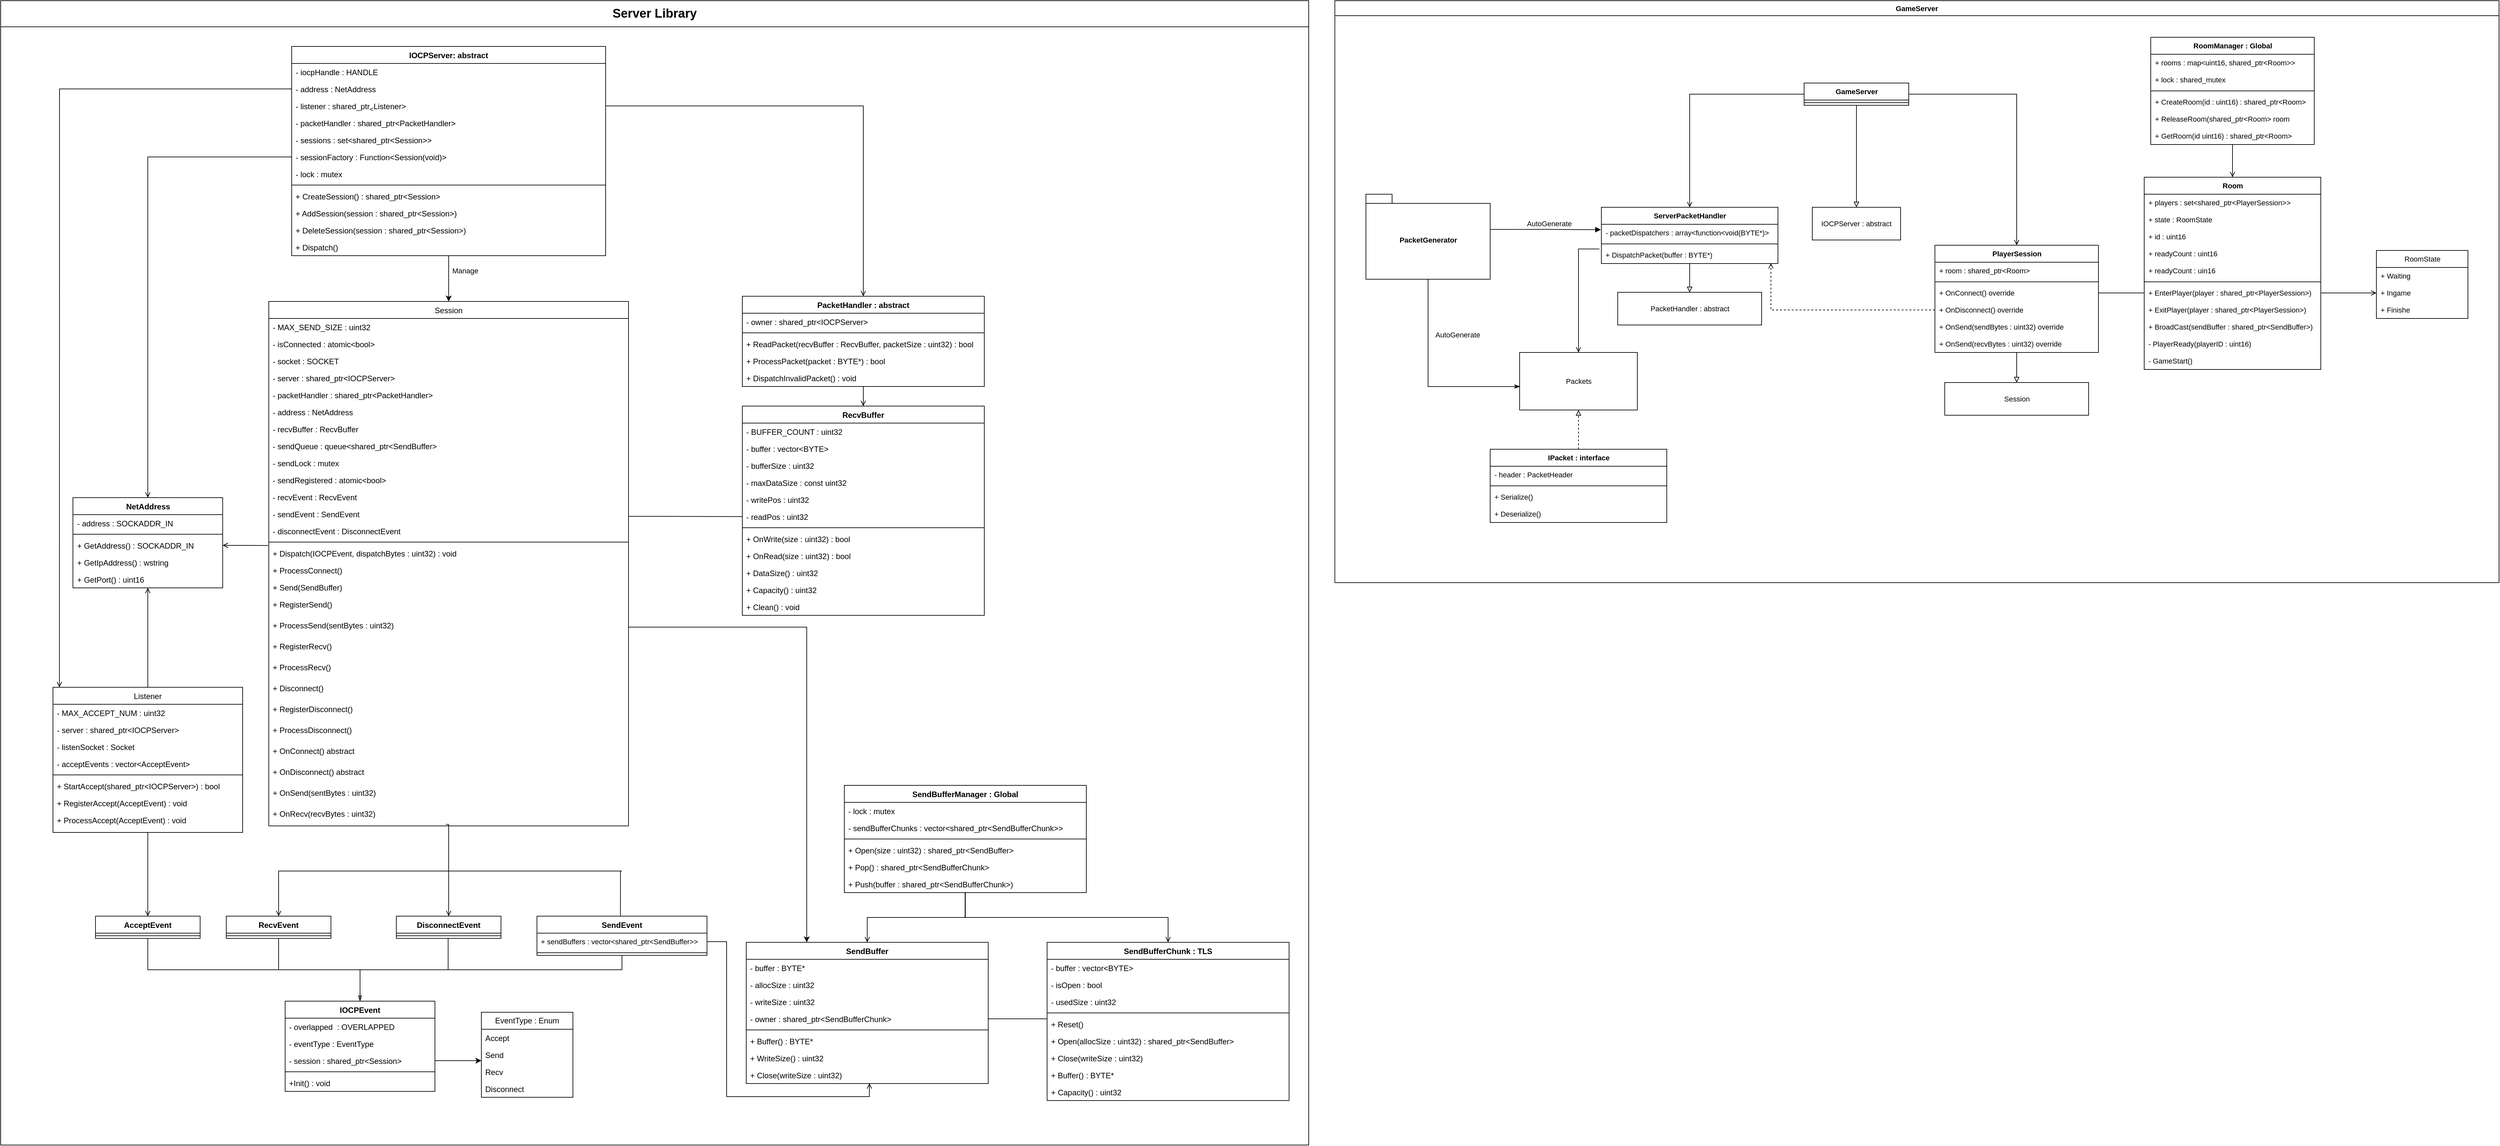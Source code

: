 <mxfile version="25.0.2">
  <diagram id="C5RBs43oDa-KdzZeNtuy" name="Page-1">
    <mxGraphModel dx="5185" dy="3890" grid="1" gridSize="10" guides="1" tooltips="1" connect="1" arrows="1" fold="1" page="1" pageScale="1" pageWidth="1600" pageHeight="900" math="0" shadow="0">
      <root>
        <mxCell id="WIyWlLk6GJQsqaUBKTNV-0" />
        <mxCell id="WIyWlLk6GJQsqaUBKTNV-1" parent="WIyWlLk6GJQsqaUBKTNV-0" />
        <mxCell id="BkMkquaPEnVny4GEweqe-215" value="&lt;font style=&quot;font-size: 19px;&quot;&gt;Server Library&lt;/font&gt;" style="swimlane;whiteSpace=wrap;html=1;fontFamily=Helvetica;fontSize=11;fontColor=default;labelBackgroundColor=default;startSize=40;" vertex="1" parent="WIyWlLk6GJQsqaUBKTNV-1">
          <mxGeometry x="50" y="-860" width="2000" height="1750" as="geometry" />
        </mxCell>
        <mxCell id="BkMkquaPEnVny4GEweqe-83" style="edgeStyle=orthogonalEdgeStyle;shape=connector;rounded=0;orthogonalLoop=1;jettySize=auto;html=1;entryX=0.5;entryY=0;entryDx=0;entryDy=0;strokeColor=default;align=center;verticalAlign=middle;fontFamily=Helvetica;fontSize=11;fontColor=default;labelBackgroundColor=default;startArrow=none;startFill=0;endArrow=open;endFill=0;" edge="1" parent="BkMkquaPEnVny4GEweqe-215" source="BkMkquaPEnVny4GEweqe-0" target="BkMkquaPEnVny4GEweqe-64">
          <mxGeometry relative="1" as="geometry" />
        </mxCell>
        <mxCell id="BkMkquaPEnVny4GEweqe-210" style="edgeStyle=orthogonalEdgeStyle;shape=connector;rounded=0;orthogonalLoop=1;jettySize=auto;html=1;exitX=0.034;exitY=0;exitDx=0;exitDy=0;entryX=0;entryY=0.5;entryDx=0;entryDy=0;strokeColor=default;align=center;verticalAlign=middle;fontFamily=Helvetica;fontSize=11;fontColor=default;labelBackgroundColor=default;startArrow=open;startFill=0;endArrow=none;endFill=0;exitPerimeter=0;" edge="1" parent="BkMkquaPEnVny4GEweqe-215" source="BkMkquaPEnVny4GEweqe-0" target="BkMkquaPEnVny4GEweqe-192">
          <mxGeometry relative="1" as="geometry">
            <Array as="points">
              <mxPoint x="90" y="1050" />
              <mxPoint x="90" y="105" />
            </Array>
          </mxGeometry>
        </mxCell>
        <mxCell id="BkMkquaPEnVny4GEweqe-0" value="Listener" style="swimlane;fontStyle=0;align=center;verticalAlign=top;childLayout=stackLayout;horizontal=1;startSize=26;horizontalStack=0;resizeParent=1;resizeLast=0;collapsible=1;marginBottom=0;rounded=0;shadow=0;strokeWidth=1;" vertex="1" parent="BkMkquaPEnVny4GEweqe-215">
          <mxGeometry x="80" y="1050" width="290" height="222" as="geometry">
            <mxRectangle x="550" y="140" width="160" height="26" as="alternateBounds" />
          </mxGeometry>
        </mxCell>
        <mxCell id="BkMkquaPEnVny4GEweqe-10" value="- MAX_ACCEPT_NUM : uint32" style="text;align=left;verticalAlign=top;spacingLeft=4;spacingRight=4;overflow=hidden;rotatable=0;points=[[0,0.5],[1,0.5]];portConstraint=eastwest;" vertex="1" parent="BkMkquaPEnVny4GEweqe-0">
          <mxGeometry y="26" width="290" height="26" as="geometry" />
        </mxCell>
        <mxCell id="BkMkquaPEnVny4GEweqe-1" value="- server : shared_ptr&lt;IOCPServer&gt;" style="text;align=left;verticalAlign=top;spacingLeft=4;spacingRight=4;overflow=hidden;rotatable=0;points=[[0,0.5],[1,0.5]];portConstraint=eastwest;" vertex="1" parent="BkMkquaPEnVny4GEweqe-0">
          <mxGeometry y="52" width="290" height="26" as="geometry" />
        </mxCell>
        <mxCell id="BkMkquaPEnVny4GEweqe-81" value="- listenSocket : Socket" style="text;align=left;verticalAlign=top;spacingLeft=4;spacingRight=4;overflow=hidden;rotatable=0;points=[[0,0.5],[1,0.5]];portConstraint=eastwest;" vertex="1" parent="BkMkquaPEnVny4GEweqe-0">
          <mxGeometry y="78" width="290" height="26" as="geometry" />
        </mxCell>
        <mxCell id="BkMkquaPEnVny4GEweqe-82" value="- acceptEvents : vector&lt;AcceptEvent&gt;" style="text;align=left;verticalAlign=top;spacingLeft=4;spacingRight=4;overflow=hidden;rotatable=0;points=[[0,0.5],[1,0.5]];portConstraint=eastwest;" vertex="1" parent="BkMkquaPEnVny4GEweqe-0">
          <mxGeometry y="104" width="290" height="26" as="geometry" />
        </mxCell>
        <mxCell id="BkMkquaPEnVny4GEweqe-6" value="" style="line;html=1;strokeWidth=1;align=left;verticalAlign=middle;spacingTop=-1;spacingLeft=3;spacingRight=3;rotatable=0;labelPosition=right;points=[];portConstraint=eastwest;" vertex="1" parent="BkMkquaPEnVny4GEweqe-0">
          <mxGeometry y="130" width="290" height="8" as="geometry" />
        </mxCell>
        <mxCell id="BkMkquaPEnVny4GEweqe-8" value="+ StartAccept(shared_ptr&lt;IOCPServer&gt;) : bool" style="text;align=left;verticalAlign=top;spacingLeft=4;spacingRight=4;overflow=hidden;rotatable=0;points=[[0,0.5],[1,0.5]];portConstraint=eastwest;" vertex="1" parent="BkMkquaPEnVny4GEweqe-0">
          <mxGeometry y="138" width="290" height="26" as="geometry" />
        </mxCell>
        <mxCell id="BkMkquaPEnVny4GEweqe-9" value="+ RegisterAccept(AcceptEvent) : void" style="text;align=left;verticalAlign=top;spacingLeft=4;spacingRight=4;overflow=hidden;rotatable=0;points=[[0,0.5],[1,0.5]];portConstraint=eastwest;" vertex="1" parent="BkMkquaPEnVny4GEweqe-0">
          <mxGeometry y="164" width="290" height="26" as="geometry" />
        </mxCell>
        <mxCell id="BkMkquaPEnVny4GEweqe-7" value="+ ProcessAccept(AcceptEvent) : void" style="text;align=left;verticalAlign=top;spacingLeft=4;spacingRight=4;overflow=hidden;rotatable=0;points=[[0,0.5],[1,0.5]];portConstraint=eastwest;" vertex="1" parent="BkMkquaPEnVny4GEweqe-0">
          <mxGeometry y="190" width="290" height="32" as="geometry" />
        </mxCell>
        <mxCell id="BkMkquaPEnVny4GEweqe-68" style="edgeStyle=orthogonalEdgeStyle;rounded=0;orthogonalLoop=1;jettySize=auto;html=1;exitX=0.5;exitY=0;exitDx=0;exitDy=0;entryX=0.5;entryY=1;entryDx=0;entryDy=0;endArrow=none;endFill=0;startArrow=blockThin;startFill=0;" edge="1" parent="BkMkquaPEnVny4GEweqe-215" source="BkMkquaPEnVny4GEweqe-26" target="BkMkquaPEnVny4GEweqe-64">
          <mxGeometry relative="1" as="geometry" />
        </mxCell>
        <mxCell id="BkMkquaPEnVny4GEweqe-26" value="IOCPEvent" style="swimlane;fontStyle=1;align=center;verticalAlign=top;childLayout=stackLayout;horizontal=1;startSize=26;horizontalStack=0;resizeParent=1;resizeParentMax=0;resizeLast=0;collapsible=1;marginBottom=0;whiteSpace=wrap;html=1;" vertex="1" parent="BkMkquaPEnVny4GEweqe-215">
          <mxGeometry x="435" y="1530" width="229" height="138" as="geometry" />
        </mxCell>
        <mxCell id="BkMkquaPEnVny4GEweqe-34" value="- overlapped&amp;nbsp; : OVERLAPPED" style="text;strokeColor=none;fillColor=none;align=left;verticalAlign=top;spacingLeft=4;spacingRight=4;overflow=hidden;rotatable=0;points=[[0,0.5],[1,0.5]];portConstraint=eastwest;whiteSpace=wrap;html=1;" vertex="1" parent="BkMkquaPEnVny4GEweqe-26">
          <mxGeometry y="26" width="229" height="26" as="geometry" />
        </mxCell>
        <mxCell id="BkMkquaPEnVny4GEweqe-27" value="- eventType : EventType" style="text;strokeColor=none;fillColor=none;align=left;verticalAlign=top;spacingLeft=4;spacingRight=4;overflow=hidden;rotatable=0;points=[[0,0.5],[1,0.5]];portConstraint=eastwest;whiteSpace=wrap;html=1;" vertex="1" parent="BkMkquaPEnVny4GEweqe-26">
          <mxGeometry y="52" width="229" height="26" as="geometry" />
        </mxCell>
        <mxCell id="BkMkquaPEnVny4GEweqe-35" value="- session : shared_ptr&amp;lt;Session&amp;gt;" style="text;strokeColor=none;fillColor=none;align=left;verticalAlign=top;spacingLeft=4;spacingRight=4;overflow=hidden;rotatable=0;points=[[0,0.5],[1,0.5]];portConstraint=eastwest;whiteSpace=wrap;html=1;" vertex="1" parent="BkMkquaPEnVny4GEweqe-26">
          <mxGeometry y="78" width="229" height="26" as="geometry" />
        </mxCell>
        <mxCell id="BkMkquaPEnVny4GEweqe-28" value="" style="line;strokeWidth=1;fillColor=none;align=left;verticalAlign=middle;spacingTop=-1;spacingLeft=3;spacingRight=3;rotatable=0;labelPosition=right;points=[];portConstraint=eastwest;strokeColor=inherit;" vertex="1" parent="BkMkquaPEnVny4GEweqe-26">
          <mxGeometry y="104" width="229" height="8" as="geometry" />
        </mxCell>
        <mxCell id="BkMkquaPEnVny4GEweqe-36" value="+Init() : void&lt;div&gt;&lt;br&gt;&lt;/div&gt;" style="text;strokeColor=none;fillColor=none;align=left;verticalAlign=top;spacingLeft=4;spacingRight=4;overflow=hidden;rotatable=0;points=[[0,0.5],[1,0.5]];portConstraint=eastwest;whiteSpace=wrap;html=1;" vertex="1" parent="BkMkquaPEnVny4GEweqe-26">
          <mxGeometry y="112" width="229" height="26" as="geometry" />
        </mxCell>
        <mxCell id="BkMkquaPEnVny4GEweqe-44" value="EventType : Enum" style="swimlane;fontStyle=0;childLayout=stackLayout;horizontal=1;startSize=26;fillColor=none;horizontalStack=0;resizeParent=1;resizeParentMax=0;resizeLast=0;collapsible=1;marginBottom=0;whiteSpace=wrap;html=1;" vertex="1" parent="BkMkquaPEnVny4GEweqe-215">
          <mxGeometry x="735" y="1547" width="140" height="130" as="geometry" />
        </mxCell>
        <mxCell id="BkMkquaPEnVny4GEweqe-45" value="Accept" style="text;strokeColor=none;fillColor=none;align=left;verticalAlign=top;spacingLeft=4;spacingRight=4;overflow=hidden;rotatable=0;points=[[0,0.5],[1,0.5]];portConstraint=eastwest;whiteSpace=wrap;html=1;" vertex="1" parent="BkMkquaPEnVny4GEweqe-44">
          <mxGeometry y="26" width="140" height="26" as="geometry" />
        </mxCell>
        <mxCell id="BkMkquaPEnVny4GEweqe-46" value="Send&lt;div&gt;&lt;br&gt;&lt;/div&gt;" style="text;strokeColor=none;fillColor=none;align=left;verticalAlign=top;spacingLeft=4;spacingRight=4;overflow=hidden;rotatable=0;points=[[0,0.5],[1,0.5]];portConstraint=eastwest;whiteSpace=wrap;html=1;" vertex="1" parent="BkMkquaPEnVny4GEweqe-44">
          <mxGeometry y="52" width="140" height="26" as="geometry" />
        </mxCell>
        <mxCell id="BkMkquaPEnVny4GEweqe-47" value="Recv" style="text;strokeColor=none;fillColor=none;align=left;verticalAlign=top;spacingLeft=4;spacingRight=4;overflow=hidden;rotatable=0;points=[[0,0.5],[1,0.5]];portConstraint=eastwest;whiteSpace=wrap;html=1;" vertex="1" parent="BkMkquaPEnVny4GEweqe-44">
          <mxGeometry y="78" width="140" height="26" as="geometry" />
        </mxCell>
        <mxCell id="BkMkquaPEnVny4GEweqe-48" value="Disconnect" style="text;strokeColor=none;fillColor=none;align=left;verticalAlign=top;spacingLeft=4;spacingRight=4;overflow=hidden;rotatable=0;points=[[0,0.5],[1,0.5]];portConstraint=eastwest;whiteSpace=wrap;html=1;" vertex="1" parent="BkMkquaPEnVny4GEweqe-44">
          <mxGeometry y="104" width="140" height="26" as="geometry" />
        </mxCell>
        <mxCell id="BkMkquaPEnVny4GEweqe-56" style="edgeStyle=orthogonalEdgeStyle;rounded=0;orthogonalLoop=1;jettySize=auto;html=1;entryX=0;entryY=0.846;entryDx=0;entryDy=0;entryPerimeter=0;" edge="1" parent="BkMkquaPEnVny4GEweqe-215" source="BkMkquaPEnVny4GEweqe-35" target="BkMkquaPEnVny4GEweqe-46">
          <mxGeometry relative="1" as="geometry">
            <mxPoint x="715" y="1610" as="targetPoint" />
          </mxGeometry>
        </mxCell>
        <mxCell id="BkMkquaPEnVny4GEweqe-64" value="AcceptEvent" style="swimlane;fontStyle=1;align=center;verticalAlign=top;childLayout=stackLayout;horizontal=1;startSize=26;horizontalStack=0;resizeParent=1;resizeParentMax=0;resizeLast=0;collapsible=1;marginBottom=0;whiteSpace=wrap;html=1;" vertex="1" parent="BkMkquaPEnVny4GEweqe-215">
          <mxGeometry x="145" y="1400" width="160" height="34" as="geometry" />
        </mxCell>
        <mxCell id="BkMkquaPEnVny4GEweqe-66" value="" style="line;strokeWidth=1;fillColor=none;align=left;verticalAlign=middle;spacingTop=-1;spacingLeft=3;spacingRight=3;rotatable=0;labelPosition=right;points=[];portConstraint=eastwest;strokeColor=inherit;" vertex="1" parent="BkMkquaPEnVny4GEweqe-64">
          <mxGeometry y="26" width="160" height="8" as="geometry" />
        </mxCell>
        <mxCell id="BkMkquaPEnVny4GEweqe-71" style="edgeStyle=orthogonalEdgeStyle;rounded=0;orthogonalLoop=1;jettySize=auto;html=1;entryX=0.5;entryY=0;entryDx=0;entryDy=0;startArrow=none;startFill=0;endArrow=none;endFill=0;" edge="1" parent="BkMkquaPEnVny4GEweqe-215" source="BkMkquaPEnVny4GEweqe-69" target="BkMkquaPEnVny4GEweqe-26">
          <mxGeometry relative="1" as="geometry">
            <mxPoint x="505" y="1480" as="targetPoint" />
          </mxGeometry>
        </mxCell>
        <mxCell id="BkMkquaPEnVny4GEweqe-69" value="RecvEvent" style="swimlane;fontStyle=1;align=center;verticalAlign=top;childLayout=stackLayout;horizontal=1;startSize=26;horizontalStack=0;resizeParent=1;resizeParentMax=0;resizeLast=0;collapsible=1;marginBottom=0;whiteSpace=wrap;html=1;" vertex="1" parent="BkMkquaPEnVny4GEweqe-215">
          <mxGeometry x="345" y="1400" width="160" height="34" as="geometry" />
        </mxCell>
        <mxCell id="BkMkquaPEnVny4GEweqe-70" value="" style="line;strokeWidth=1;fillColor=none;align=left;verticalAlign=middle;spacingTop=-1;spacingLeft=3;spacingRight=3;rotatable=0;labelPosition=right;points=[];portConstraint=eastwest;strokeColor=inherit;" vertex="1" parent="BkMkquaPEnVny4GEweqe-69">
          <mxGeometry y="26" width="160" height="8" as="geometry" />
        </mxCell>
        <mxCell id="BkMkquaPEnVny4GEweqe-76" style="edgeStyle=orthogonalEdgeStyle;shape=connector;rounded=0;orthogonalLoop=1;jettySize=auto;html=1;entryX=0.5;entryY=0;entryDx=0;entryDy=0;strokeColor=default;align=center;verticalAlign=middle;fontFamily=Helvetica;fontSize=11;fontColor=default;labelBackgroundColor=default;startArrow=none;startFill=0;endArrow=none;endFill=0;" edge="1" parent="BkMkquaPEnVny4GEweqe-215" source="BkMkquaPEnVny4GEweqe-72" target="BkMkquaPEnVny4GEweqe-26">
          <mxGeometry relative="1" as="geometry">
            <Array as="points">
              <mxPoint x="950" y="1482" />
              <mxPoint x="550" y="1482" />
            </Array>
          </mxGeometry>
        </mxCell>
        <mxCell id="BkMkquaPEnVny4GEweqe-72" value="SendEvent" style="swimlane;fontStyle=1;align=center;verticalAlign=top;childLayout=stackLayout;horizontal=1;startSize=26;horizontalStack=0;resizeParent=1;resizeParentMax=0;resizeLast=0;collapsible=1;marginBottom=0;whiteSpace=wrap;html=1;" vertex="1" parent="BkMkquaPEnVny4GEweqe-215">
          <mxGeometry x="820" y="1400" width="260" height="60" as="geometry" />
        </mxCell>
        <mxCell id="BkMkquaPEnVny4GEweqe-75" value="+ sendBuffers : vector&amp;lt;shared_ptr&amp;lt;SendBuffer&amp;gt;&amp;gt;" style="text;strokeColor=none;fillColor=none;align=left;verticalAlign=top;spacingLeft=4;spacingRight=4;overflow=hidden;rotatable=0;points=[[0,0.5],[1,0.5]];portConstraint=eastwest;whiteSpace=wrap;html=1;fontFamily=Helvetica;fontSize=11;fontColor=default;labelBackgroundColor=default;" vertex="1" parent="BkMkquaPEnVny4GEweqe-72">
          <mxGeometry y="26" width="260" height="26" as="geometry" />
        </mxCell>
        <mxCell id="BkMkquaPEnVny4GEweqe-73" value="" style="line;strokeWidth=1;fillColor=none;align=left;verticalAlign=middle;spacingTop=-1;spacingLeft=3;spacingRight=3;rotatable=0;labelPosition=right;points=[];portConstraint=eastwest;strokeColor=inherit;" vertex="1" parent="BkMkquaPEnVny4GEweqe-72">
          <mxGeometry y="52" width="260" height="8" as="geometry" />
        </mxCell>
        <mxCell id="BkMkquaPEnVny4GEweqe-80" style="edgeStyle=orthogonalEdgeStyle;shape=connector;rounded=0;orthogonalLoop=1;jettySize=auto;html=1;entryX=0.5;entryY=0;entryDx=0;entryDy=0;strokeColor=default;align=center;verticalAlign=middle;fontFamily=Helvetica;fontSize=11;fontColor=default;labelBackgroundColor=default;startArrow=none;startFill=0;endArrow=none;endFill=0;exitX=0.495;exitY=0.925;exitDx=0;exitDy=0;exitPerimeter=0;" edge="1" parent="BkMkquaPEnVny4GEweqe-215" source="BkMkquaPEnVny4GEweqe-78" target="BkMkquaPEnVny4GEweqe-26">
          <mxGeometry relative="1" as="geometry">
            <Array as="points">
              <mxPoint x="684" y="1482" />
              <mxPoint x="550" y="1482" />
            </Array>
          </mxGeometry>
        </mxCell>
        <mxCell id="BkMkquaPEnVny4GEweqe-116" style="edgeStyle=orthogonalEdgeStyle;shape=connector;rounded=0;orthogonalLoop=1;jettySize=auto;html=1;strokeColor=default;align=center;verticalAlign=middle;fontFamily=Helvetica;fontSize=11;fontColor=default;labelBackgroundColor=default;startArrow=open;startFill=0;endArrow=none;endFill=0;entryX=0.492;entryY=0.993;entryDx=0;entryDy=0;entryPerimeter=0;" edge="1" parent="BkMkquaPEnVny4GEweqe-215" source="BkMkquaPEnVny4GEweqe-77" target="BkMkquaPEnVny4GEweqe-112">
          <mxGeometry relative="1" as="geometry">
            <mxPoint x="686.333" y="1332" as="targetPoint" />
            <Array as="points">
              <mxPoint x="950" y="1331" />
              <mxPoint x="685" y="1331" />
              <mxPoint x="685" y="1262" />
            </Array>
          </mxGeometry>
        </mxCell>
        <mxCell id="BkMkquaPEnVny4GEweqe-77" value="DisconnectEvent" style="swimlane;fontStyle=1;align=center;verticalAlign=top;childLayout=stackLayout;horizontal=1;startSize=26;horizontalStack=0;resizeParent=1;resizeParentMax=0;resizeLast=0;collapsible=1;marginBottom=0;whiteSpace=wrap;html=1;" vertex="1" parent="BkMkquaPEnVny4GEweqe-215">
          <mxGeometry x="605" y="1400" width="160" height="34" as="geometry" />
        </mxCell>
        <mxCell id="BkMkquaPEnVny4GEweqe-78" value="" style="line;strokeWidth=1;fillColor=none;align=left;verticalAlign=middle;spacingTop=-1;spacingLeft=3;spacingRight=3;rotatable=0;labelPosition=right;points=[];portConstraint=eastwest;strokeColor=inherit;" vertex="1" parent="BkMkquaPEnVny4GEweqe-77">
          <mxGeometry y="26" width="160" height="8" as="geometry" />
        </mxCell>
        <mxCell id="BkMkquaPEnVny4GEweqe-84" value="Session" style="swimlane;fontStyle=0;align=center;verticalAlign=top;childLayout=stackLayout;horizontal=1;startSize=26;horizontalStack=0;resizeParent=1;resizeLast=0;collapsible=1;marginBottom=0;rounded=0;shadow=0;strokeWidth=1;" vertex="1" parent="BkMkquaPEnVny4GEweqe-215">
          <mxGeometry x="410" y="460" width="550" height="802" as="geometry">
            <mxRectangle x="550" y="140" width="160" height="26" as="alternateBounds" />
          </mxGeometry>
        </mxCell>
        <mxCell id="BkMkquaPEnVny4GEweqe-85" value="- MAX_SEND_SIZE : uint32" style="text;align=left;verticalAlign=top;spacingLeft=4;spacingRight=4;overflow=hidden;rotatable=0;points=[[0,0.5],[1,0.5]];portConstraint=eastwest;" vertex="1" parent="BkMkquaPEnVny4GEweqe-84">
          <mxGeometry y="26" width="550" height="26" as="geometry" />
        </mxCell>
        <mxCell id="BkMkquaPEnVny4GEweqe-86" value="- isConnected : atomic&lt;bool&gt;" style="text;align=left;verticalAlign=top;spacingLeft=4;spacingRight=4;overflow=hidden;rotatable=0;points=[[0,0.5],[1,0.5]];portConstraint=eastwest;" vertex="1" parent="BkMkquaPEnVny4GEweqe-84">
          <mxGeometry y="52" width="550" height="26" as="geometry" />
        </mxCell>
        <mxCell id="BkMkquaPEnVny4GEweqe-87" value="- socket : SOCKET" style="text;align=left;verticalAlign=top;spacingLeft=4;spacingRight=4;overflow=hidden;rotatable=0;points=[[0,0.5],[1,0.5]];portConstraint=eastwest;" vertex="1" parent="BkMkquaPEnVny4GEweqe-84">
          <mxGeometry y="78" width="550" height="26" as="geometry" />
        </mxCell>
        <mxCell id="BkMkquaPEnVny4GEweqe-93" value="- server : shared_ptr&lt;IOCPServer&gt;" style="text;align=left;verticalAlign=top;spacingLeft=4;spacingRight=4;overflow=hidden;rotatable=0;points=[[0,0.5],[1,0.5]];portConstraint=eastwest;" vertex="1" parent="BkMkquaPEnVny4GEweqe-84">
          <mxGeometry y="104" width="550" height="26" as="geometry" />
        </mxCell>
        <mxCell id="BkMkquaPEnVny4GEweqe-88" value="- packetHandler : shared_ptr&lt;PacketHandler&gt;" style="text;align=left;verticalAlign=top;spacingLeft=4;spacingRight=4;overflow=hidden;rotatable=0;points=[[0,0.5],[1,0.5]];portConstraint=eastwest;" vertex="1" parent="BkMkquaPEnVny4GEweqe-84">
          <mxGeometry y="130" width="550" height="26" as="geometry" />
        </mxCell>
        <mxCell id="BkMkquaPEnVny4GEweqe-94" value="- address : NetAddress" style="text;align=left;verticalAlign=top;spacingLeft=4;spacingRight=4;overflow=hidden;rotatable=0;points=[[0,0.5],[1,0.5]];portConstraint=eastwest;" vertex="1" parent="BkMkquaPEnVny4GEweqe-84">
          <mxGeometry y="156" width="550" height="26" as="geometry" />
        </mxCell>
        <mxCell id="BkMkquaPEnVny4GEweqe-95" value="- recvBuffer : RecvBuffer" style="text;align=left;verticalAlign=top;spacingLeft=4;spacingRight=4;overflow=hidden;rotatable=0;points=[[0,0.5],[1,0.5]];portConstraint=eastwest;" vertex="1" parent="BkMkquaPEnVny4GEweqe-84">
          <mxGeometry y="182" width="550" height="26" as="geometry" />
        </mxCell>
        <mxCell id="BkMkquaPEnVny4GEweqe-96" value="- sendQueue : queue&lt;shared_ptr&lt;SendBuffer&gt;" style="text;align=left;verticalAlign=top;spacingLeft=4;spacingRight=4;overflow=hidden;rotatable=0;points=[[0,0.5],[1,0.5]];portConstraint=eastwest;" vertex="1" parent="BkMkquaPEnVny4GEweqe-84">
          <mxGeometry y="208" width="550" height="26" as="geometry" />
        </mxCell>
        <mxCell id="BkMkquaPEnVny4GEweqe-97" value="- sendLock : mutex&#xa;" style="text;align=left;verticalAlign=top;spacingLeft=4;spacingRight=4;overflow=hidden;rotatable=0;points=[[0,0.5],[1,0.5]];portConstraint=eastwest;" vertex="1" parent="BkMkquaPEnVny4GEweqe-84">
          <mxGeometry y="234" width="550" height="26" as="geometry" />
        </mxCell>
        <mxCell id="BkMkquaPEnVny4GEweqe-98" value="- sendRegistered : atomic&lt;bool&gt; " style="text;align=left;verticalAlign=top;spacingLeft=4;spacingRight=4;overflow=hidden;rotatable=0;points=[[0,0.5],[1,0.5]];portConstraint=eastwest;" vertex="1" parent="BkMkquaPEnVny4GEweqe-84">
          <mxGeometry y="260" width="550" height="26" as="geometry" />
        </mxCell>
        <mxCell id="BkMkquaPEnVny4GEweqe-99" value="- recvEvent : RecvEvent" style="text;align=left;verticalAlign=top;spacingLeft=4;spacingRight=4;overflow=hidden;rotatable=0;points=[[0,0.5],[1,0.5]];portConstraint=eastwest;" vertex="1" parent="BkMkquaPEnVny4GEweqe-84">
          <mxGeometry y="286" width="550" height="26" as="geometry" />
        </mxCell>
        <mxCell id="BkMkquaPEnVny4GEweqe-100" value="- sendEvent : SendEvent&#xa;" style="text;align=left;verticalAlign=top;spacingLeft=4;spacingRight=4;overflow=hidden;rotatable=0;points=[[0,0.5],[1,0.5]];portConstraint=eastwest;" vertex="1" parent="BkMkquaPEnVny4GEweqe-84">
          <mxGeometry y="312" width="550" height="26" as="geometry" />
        </mxCell>
        <mxCell id="BkMkquaPEnVny4GEweqe-101" value="- disconnectEvent : DisconnectEvent" style="text;align=left;verticalAlign=top;spacingLeft=4;spacingRight=4;overflow=hidden;rotatable=0;points=[[0,0.5],[1,0.5]];portConstraint=eastwest;" vertex="1" parent="BkMkquaPEnVny4GEweqe-84">
          <mxGeometry y="338" width="550" height="26" as="geometry" />
        </mxCell>
        <mxCell id="BkMkquaPEnVny4GEweqe-89" value="" style="line;html=1;strokeWidth=1;align=left;verticalAlign=middle;spacingTop=-1;spacingLeft=3;spacingRight=3;rotatable=0;labelPosition=right;points=[];portConstraint=eastwest;" vertex="1" parent="BkMkquaPEnVny4GEweqe-84">
          <mxGeometry y="364" width="550" height="8" as="geometry" />
        </mxCell>
        <mxCell id="BkMkquaPEnVny4GEweqe-90" value="+ Dispatch(IOCPEvent, dispatchBytes : uint32) : void" style="text;align=left;verticalAlign=top;spacingLeft=4;spacingRight=4;overflow=hidden;rotatable=0;points=[[0,0.5],[1,0.5]];portConstraint=eastwest;" vertex="1" parent="BkMkquaPEnVny4GEweqe-84">
          <mxGeometry y="372" width="550" height="26" as="geometry" />
        </mxCell>
        <mxCell id="BkMkquaPEnVny4GEweqe-108" value="+ ProcessConnect()" style="text;align=left;verticalAlign=top;spacingLeft=4;spacingRight=4;overflow=hidden;rotatable=0;points=[[0,0.5],[1,0.5]];portConstraint=eastwest;" vertex="1" parent="BkMkquaPEnVny4GEweqe-84">
          <mxGeometry y="398" width="550" height="26" as="geometry" />
        </mxCell>
        <mxCell id="BkMkquaPEnVny4GEweqe-91" value="+ Send(SendBuffer) " style="text;align=left;verticalAlign=top;spacingLeft=4;spacingRight=4;overflow=hidden;rotatable=0;points=[[0,0.5],[1,0.5]];portConstraint=eastwest;" vertex="1" parent="BkMkquaPEnVny4GEweqe-84">
          <mxGeometry y="424" width="550" height="26" as="geometry" />
        </mxCell>
        <mxCell id="BkMkquaPEnVny4GEweqe-92" value="+ RegisterSend()" style="text;align=left;verticalAlign=top;spacingLeft=4;spacingRight=4;overflow=hidden;rotatable=0;points=[[0,0.5],[1,0.5]];portConstraint=eastwest;" vertex="1" parent="BkMkquaPEnVny4GEweqe-84">
          <mxGeometry y="450" width="550" height="32" as="geometry" />
        </mxCell>
        <mxCell id="BkMkquaPEnVny4GEweqe-102" value="+ ProcessSend(sentBytes : uint32)" style="text;align=left;verticalAlign=top;spacingLeft=4;spacingRight=4;overflow=hidden;rotatable=0;points=[[0,0.5],[1,0.5]];portConstraint=eastwest;" vertex="1" parent="BkMkquaPEnVny4GEweqe-84">
          <mxGeometry y="482" width="550" height="32" as="geometry" />
        </mxCell>
        <mxCell id="BkMkquaPEnVny4GEweqe-103" value="+ RegisterRecv()" style="text;align=left;verticalAlign=top;spacingLeft=4;spacingRight=4;overflow=hidden;rotatable=0;points=[[0,0.5],[1,0.5]];portConstraint=eastwest;" vertex="1" parent="BkMkquaPEnVny4GEweqe-84">
          <mxGeometry y="514" width="550" height="32" as="geometry" />
        </mxCell>
        <mxCell id="BkMkquaPEnVny4GEweqe-104" value="+ ProcessRecv()" style="text;align=left;verticalAlign=top;spacingLeft=4;spacingRight=4;overflow=hidden;rotatable=0;points=[[0,0.5],[1,0.5]];portConstraint=eastwest;" vertex="1" parent="BkMkquaPEnVny4GEweqe-84">
          <mxGeometry y="546" width="550" height="32" as="geometry" />
        </mxCell>
        <mxCell id="BkMkquaPEnVny4GEweqe-105" value="+ Disconnect()" style="text;align=left;verticalAlign=top;spacingLeft=4;spacingRight=4;overflow=hidden;rotatable=0;points=[[0,0.5],[1,0.5]];portConstraint=eastwest;" vertex="1" parent="BkMkquaPEnVny4GEweqe-84">
          <mxGeometry y="578" width="550" height="32" as="geometry" />
        </mxCell>
        <mxCell id="BkMkquaPEnVny4GEweqe-106" value="+ RegisterDisconnect()" style="text;align=left;verticalAlign=top;spacingLeft=4;spacingRight=4;overflow=hidden;rotatable=0;points=[[0,0.5],[1,0.5]];portConstraint=eastwest;" vertex="1" parent="BkMkquaPEnVny4GEweqe-84">
          <mxGeometry y="610" width="550" height="32" as="geometry" />
        </mxCell>
        <mxCell id="BkMkquaPEnVny4GEweqe-107" value="+ ProcessDisconnect()" style="text;align=left;verticalAlign=top;spacingLeft=4;spacingRight=4;overflow=hidden;rotatable=0;points=[[0,0.5],[1,0.5]];portConstraint=eastwest;" vertex="1" parent="BkMkquaPEnVny4GEweqe-84">
          <mxGeometry y="642" width="550" height="32" as="geometry" />
        </mxCell>
        <mxCell id="BkMkquaPEnVny4GEweqe-109" value="+ OnConnect() abstract&#xa;" style="text;align=left;verticalAlign=top;spacingLeft=4;spacingRight=4;overflow=hidden;rotatable=0;points=[[0,0.5],[1,0.5]];portConstraint=eastwest;" vertex="1" parent="BkMkquaPEnVny4GEweqe-84">
          <mxGeometry y="674" width="550" height="32" as="geometry" />
        </mxCell>
        <mxCell id="BkMkquaPEnVny4GEweqe-110" value="+ OnDisconnect() abstract" style="text;align=left;verticalAlign=top;spacingLeft=4;spacingRight=4;overflow=hidden;rotatable=0;points=[[0,0.5],[1,0.5]];portConstraint=eastwest;" vertex="1" parent="BkMkquaPEnVny4GEweqe-84">
          <mxGeometry y="706" width="550" height="32" as="geometry" />
        </mxCell>
        <mxCell id="BkMkquaPEnVny4GEweqe-111" value="+ OnSend(sentBytes : uint32)" style="text;align=left;verticalAlign=top;spacingLeft=4;spacingRight=4;overflow=hidden;rotatable=0;points=[[0,0.5],[1,0.5]];portConstraint=eastwest;" vertex="1" parent="BkMkquaPEnVny4GEweqe-84">
          <mxGeometry y="738" width="550" height="32" as="geometry" />
        </mxCell>
        <mxCell id="BkMkquaPEnVny4GEweqe-112" value="+ OnRecv(recvBytes : uint32)" style="text;align=left;verticalAlign=top;spacingLeft=4;spacingRight=4;overflow=hidden;rotatable=0;points=[[0,0.5],[1,0.5]];portConstraint=eastwest;" vertex="1" parent="BkMkquaPEnVny4GEweqe-84">
          <mxGeometry y="770" width="550" height="30" as="geometry" />
        </mxCell>
        <mxCell id="BkMkquaPEnVny4GEweqe-114" style="edgeStyle=orthogonalEdgeStyle;shape=connector;rounded=0;orthogonalLoop=1;jettySize=auto;html=1;entryX=0.5;entryY=1.067;entryDx=0;entryDy=0;entryPerimeter=0;strokeColor=default;align=center;verticalAlign=middle;fontFamily=Helvetica;fontSize=11;fontColor=default;labelBackgroundColor=default;startArrow=open;startFill=0;endArrow=none;endFill=0;" edge="1" parent="BkMkquaPEnVny4GEweqe-215" source="BkMkquaPEnVny4GEweqe-69" target="BkMkquaPEnVny4GEweqe-112">
          <mxGeometry relative="1" as="geometry">
            <Array as="points">
              <mxPoint x="425" y="1331" />
              <mxPoint x="685" y="1331" />
            </Array>
          </mxGeometry>
        </mxCell>
        <mxCell id="BkMkquaPEnVny4GEweqe-118" style="edgeStyle=orthogonalEdgeStyle;shape=connector;rounded=0;orthogonalLoop=1;jettySize=auto;html=1;entryX=0.491;entryY=-0.011;entryDx=0;entryDy=0;entryPerimeter=0;strokeColor=default;align=center;verticalAlign=middle;fontFamily=Helvetica;fontSize=11;fontColor=default;labelBackgroundColor=default;startArrow=none;startFill=0;endArrow=none;endFill=0;" edge="1" parent="BkMkquaPEnVny4GEweqe-215" source="BkMkquaPEnVny4GEweqe-84" target="BkMkquaPEnVny4GEweqe-72">
          <mxGeometry relative="1" as="geometry" />
        </mxCell>
        <mxCell id="BkMkquaPEnVny4GEweqe-127" style="edgeStyle=orthogonalEdgeStyle;shape=connector;rounded=0;orthogonalLoop=1;jettySize=auto;html=1;entryX=0.5;entryY=0;entryDx=0;entryDy=0;strokeColor=default;align=center;verticalAlign=middle;fontFamily=Helvetica;fontSize=11;fontColor=default;labelBackgroundColor=default;startArrow=open;startFill=0;endArrow=none;endFill=0;" edge="1" parent="BkMkquaPEnVny4GEweqe-215" source="BkMkquaPEnVny4GEweqe-119" target="BkMkquaPEnVny4GEweqe-0">
          <mxGeometry relative="1" as="geometry" />
        </mxCell>
        <mxCell id="BkMkquaPEnVny4GEweqe-209" style="edgeStyle=orthogonalEdgeStyle;shape=connector;rounded=0;orthogonalLoop=1;jettySize=auto;html=1;entryX=0;entryY=0.5;entryDx=0;entryDy=0;strokeColor=default;align=center;verticalAlign=middle;fontFamily=Helvetica;fontSize=11;fontColor=default;labelBackgroundColor=default;startArrow=open;startFill=0;endArrow=none;endFill=0;" edge="1" parent="BkMkquaPEnVny4GEweqe-215" source="BkMkquaPEnVny4GEweqe-119" target="BkMkquaPEnVny4GEweqe-201">
          <mxGeometry relative="1" as="geometry" />
        </mxCell>
        <mxCell id="BkMkquaPEnVny4GEweqe-119" value="NetAddress" style="swimlane;fontStyle=1;align=center;verticalAlign=top;childLayout=stackLayout;horizontal=1;startSize=26;horizontalStack=0;resizeParent=1;resizeParentMax=0;resizeLast=0;collapsible=1;marginBottom=0;whiteSpace=wrap;html=1;" vertex="1" parent="BkMkquaPEnVny4GEweqe-215">
          <mxGeometry x="110.5" y="760" width="229" height="138" as="geometry" />
        </mxCell>
        <mxCell id="BkMkquaPEnVny4GEweqe-120" value="- address : SOCKADDR_IN" style="text;strokeColor=none;fillColor=none;align=left;verticalAlign=top;spacingLeft=4;spacingRight=4;overflow=hidden;rotatable=0;points=[[0,0.5],[1,0.5]];portConstraint=eastwest;whiteSpace=wrap;html=1;" vertex="1" parent="BkMkquaPEnVny4GEweqe-119">
          <mxGeometry y="26" width="229" height="26" as="geometry" />
        </mxCell>
        <mxCell id="BkMkquaPEnVny4GEweqe-123" value="" style="line;strokeWidth=1;fillColor=none;align=left;verticalAlign=middle;spacingTop=-1;spacingLeft=3;spacingRight=3;rotatable=0;labelPosition=right;points=[];portConstraint=eastwest;strokeColor=inherit;" vertex="1" parent="BkMkquaPEnVny4GEweqe-119">
          <mxGeometry y="52" width="229" height="8" as="geometry" />
        </mxCell>
        <mxCell id="BkMkquaPEnVny4GEweqe-125" value="&lt;div&gt;+ GetAddress() : SOCKADDR_IN&lt;/div&gt;" style="text;strokeColor=none;fillColor=none;align=left;verticalAlign=top;spacingLeft=4;spacingRight=4;overflow=hidden;rotatable=0;points=[[0,0.5],[1,0.5]];portConstraint=eastwest;whiteSpace=wrap;html=1;" vertex="1" parent="BkMkquaPEnVny4GEweqe-119">
          <mxGeometry y="60" width="229" height="26" as="geometry" />
        </mxCell>
        <mxCell id="BkMkquaPEnVny4GEweqe-124" value="&lt;div&gt;+ GetIpAddress() : wstring&lt;/div&gt;" style="text;strokeColor=none;fillColor=none;align=left;verticalAlign=top;spacingLeft=4;spacingRight=4;overflow=hidden;rotatable=0;points=[[0,0.5],[1,0.5]];portConstraint=eastwest;whiteSpace=wrap;html=1;" vertex="1" parent="BkMkquaPEnVny4GEweqe-119">
          <mxGeometry y="86" width="229" height="26" as="geometry" />
        </mxCell>
        <mxCell id="BkMkquaPEnVny4GEweqe-126" value="+ GetPort() : uint16" style="text;strokeColor=none;fillColor=none;align=left;verticalAlign=top;spacingLeft=4;spacingRight=4;overflow=hidden;rotatable=0;points=[[0,0.5],[1,0.5]];portConstraint=eastwest;whiteSpace=wrap;html=1;" vertex="1" parent="BkMkquaPEnVny4GEweqe-119">
          <mxGeometry y="112" width="229" height="26" as="geometry" />
        </mxCell>
        <mxCell id="BkMkquaPEnVny4GEweqe-128" style="edgeStyle=orthogonalEdgeStyle;shape=connector;rounded=0;orthogonalLoop=1;jettySize=auto;html=1;entryX=-0.002;entryY=0.049;entryDx=0;entryDy=0;entryPerimeter=0;strokeColor=default;align=center;verticalAlign=middle;fontFamily=Helvetica;fontSize=11;fontColor=default;labelBackgroundColor=default;startArrow=open;startFill=0;endArrow=none;endFill=0;" edge="1" parent="BkMkquaPEnVny4GEweqe-215" source="BkMkquaPEnVny4GEweqe-125" target="BkMkquaPEnVny4GEweqe-90">
          <mxGeometry relative="1" as="geometry" />
        </mxCell>
        <mxCell id="BkMkquaPEnVny4GEweqe-146" style="edgeStyle=orthogonalEdgeStyle;shape=connector;rounded=0;orthogonalLoop=1;jettySize=auto;html=1;entryX=0.5;entryY=0;entryDx=0;entryDy=0;strokeColor=default;align=center;verticalAlign=middle;fontFamily=Helvetica;fontSize=11;fontColor=default;labelBackgroundColor=default;startArrow=none;startFill=0;endArrow=open;endFill=0;" edge="1" parent="BkMkquaPEnVny4GEweqe-215" source="BkMkquaPEnVny4GEweqe-129" target="BkMkquaPEnVny4GEweqe-137">
          <mxGeometry relative="1" as="geometry" />
        </mxCell>
        <mxCell id="BkMkquaPEnVny4GEweqe-129" value="SendBufferManager : Global" style="swimlane;fontStyle=1;align=center;verticalAlign=top;childLayout=stackLayout;horizontal=1;startSize=26;horizontalStack=0;resizeParent=1;resizeParentMax=0;resizeLast=0;collapsible=1;marginBottom=0;whiteSpace=wrap;html=1;" vertex="1" parent="BkMkquaPEnVny4GEweqe-215">
          <mxGeometry x="1290" y="1200" width="370" height="164" as="geometry" />
        </mxCell>
        <mxCell id="BkMkquaPEnVny4GEweqe-130" value="- lock : mutex" style="text;strokeColor=none;fillColor=none;align=left;verticalAlign=top;spacingLeft=4;spacingRight=4;overflow=hidden;rotatable=0;points=[[0,0.5],[1,0.5]];portConstraint=eastwest;whiteSpace=wrap;html=1;" vertex="1" parent="BkMkquaPEnVny4GEweqe-129">
          <mxGeometry y="26" width="370" height="26" as="geometry" />
        </mxCell>
        <mxCell id="BkMkquaPEnVny4GEweqe-131" value="- sendBufferChunks : vector&amp;lt;shared_ptr&amp;lt;SendBufferChunk&amp;gt;&amp;gt;&amp;nbsp;" style="text;strokeColor=none;fillColor=none;align=left;verticalAlign=top;spacingLeft=4;spacingRight=4;overflow=hidden;rotatable=0;points=[[0,0.5],[1,0.5]];portConstraint=eastwest;whiteSpace=wrap;html=1;" vertex="1" parent="BkMkquaPEnVny4GEweqe-129">
          <mxGeometry y="52" width="370" height="26" as="geometry" />
        </mxCell>
        <mxCell id="BkMkquaPEnVny4GEweqe-133" value="" style="line;strokeWidth=1;fillColor=none;align=left;verticalAlign=middle;spacingTop=-1;spacingLeft=3;spacingRight=3;rotatable=0;labelPosition=right;points=[];portConstraint=eastwest;strokeColor=inherit;" vertex="1" parent="BkMkquaPEnVny4GEweqe-129">
          <mxGeometry y="78" width="370" height="8" as="geometry" />
        </mxCell>
        <mxCell id="BkMkquaPEnVny4GEweqe-134" value="+ Open(size : uint32) : shared_ptr&amp;lt;SendBuffer&amp;gt;&lt;div&gt;&lt;br&gt;&lt;/div&gt;" style="text;strokeColor=none;fillColor=none;align=left;verticalAlign=top;spacingLeft=4;spacingRight=4;overflow=hidden;rotatable=0;points=[[0,0.5],[1,0.5]];portConstraint=eastwest;whiteSpace=wrap;html=1;" vertex="1" parent="BkMkquaPEnVny4GEweqe-129">
          <mxGeometry y="86" width="370" height="26" as="geometry" />
        </mxCell>
        <mxCell id="BkMkquaPEnVny4GEweqe-135" value="&lt;div&gt;+ Pop() : shared_ptr&amp;lt;SendBufferChunk&amp;gt;&lt;/div&gt;" style="text;strokeColor=none;fillColor=none;align=left;verticalAlign=top;spacingLeft=4;spacingRight=4;overflow=hidden;rotatable=0;points=[[0,0.5],[1,0.5]];portConstraint=eastwest;whiteSpace=wrap;html=1;" vertex="1" parent="BkMkquaPEnVny4GEweqe-129">
          <mxGeometry y="112" width="370" height="26" as="geometry" />
        </mxCell>
        <mxCell id="BkMkquaPEnVny4GEweqe-136" value="+ Push(buffer : shared_ptr&amp;lt;SendBufferChunk&amp;gt;)" style="text;strokeColor=none;fillColor=none;align=left;verticalAlign=top;spacingLeft=4;spacingRight=4;overflow=hidden;rotatable=0;points=[[0,0.5],[1,0.5]];portConstraint=eastwest;whiteSpace=wrap;html=1;" vertex="1" parent="BkMkquaPEnVny4GEweqe-129">
          <mxGeometry y="138" width="370" height="26" as="geometry" />
        </mxCell>
        <mxCell id="BkMkquaPEnVny4GEweqe-137" value="SendBuffer" style="swimlane;fontStyle=1;align=center;verticalAlign=top;childLayout=stackLayout;horizontal=1;startSize=26;horizontalStack=0;resizeParent=1;resizeParentMax=0;resizeLast=0;collapsible=1;marginBottom=0;whiteSpace=wrap;html=1;" vertex="1" parent="BkMkquaPEnVny4GEweqe-215">
          <mxGeometry x="1140" y="1440" width="370" height="216" as="geometry" />
        </mxCell>
        <mxCell id="BkMkquaPEnVny4GEweqe-138" value="- buffer : BYTE*" style="text;strokeColor=none;fillColor=none;align=left;verticalAlign=top;spacingLeft=4;spacingRight=4;overflow=hidden;rotatable=0;points=[[0,0.5],[1,0.5]];portConstraint=eastwest;whiteSpace=wrap;html=1;" vertex="1" parent="BkMkquaPEnVny4GEweqe-137">
          <mxGeometry y="26" width="370" height="26" as="geometry" />
        </mxCell>
        <mxCell id="BkMkquaPEnVny4GEweqe-144" value="- allocSize : uint32" style="text;strokeColor=none;fillColor=none;align=left;verticalAlign=top;spacingLeft=4;spacingRight=4;overflow=hidden;rotatable=0;points=[[0,0.5],[1,0.5]];portConstraint=eastwest;whiteSpace=wrap;html=1;" vertex="1" parent="BkMkquaPEnVny4GEweqe-137">
          <mxGeometry y="52" width="370" height="26" as="geometry" />
        </mxCell>
        <mxCell id="BkMkquaPEnVny4GEweqe-139" value="- writeSize : uint32" style="text;strokeColor=none;fillColor=none;align=left;verticalAlign=top;spacingLeft=4;spacingRight=4;overflow=hidden;rotatable=0;points=[[0,0.5],[1,0.5]];portConstraint=eastwest;whiteSpace=wrap;html=1;" vertex="1" parent="BkMkquaPEnVny4GEweqe-137">
          <mxGeometry y="78" width="370" height="26" as="geometry" />
        </mxCell>
        <mxCell id="BkMkquaPEnVny4GEweqe-145" value="- owner : shared_ptr&amp;lt;SendBufferChunk&amp;gt;" style="text;strokeColor=none;fillColor=none;align=left;verticalAlign=top;spacingLeft=4;spacingRight=4;overflow=hidden;rotatable=0;points=[[0,0.5],[1,0.5]];portConstraint=eastwest;whiteSpace=wrap;html=1;" vertex="1" parent="BkMkquaPEnVny4GEweqe-137">
          <mxGeometry y="104" width="370" height="26" as="geometry" />
        </mxCell>
        <mxCell id="BkMkquaPEnVny4GEweqe-140" value="" style="line;strokeWidth=1;fillColor=none;align=left;verticalAlign=middle;spacingTop=-1;spacingLeft=3;spacingRight=3;rotatable=0;labelPosition=right;points=[];portConstraint=eastwest;strokeColor=inherit;" vertex="1" parent="BkMkquaPEnVny4GEweqe-137">
          <mxGeometry y="130" width="370" height="8" as="geometry" />
        </mxCell>
        <mxCell id="BkMkquaPEnVny4GEweqe-141" value="&lt;div&gt;+ Buffer() : BYTE*&lt;/div&gt;" style="text;strokeColor=none;fillColor=none;align=left;verticalAlign=top;spacingLeft=4;spacingRight=4;overflow=hidden;rotatable=0;points=[[0,0.5],[1,0.5]];portConstraint=eastwest;whiteSpace=wrap;html=1;" vertex="1" parent="BkMkquaPEnVny4GEweqe-137">
          <mxGeometry y="138" width="370" height="26" as="geometry" />
        </mxCell>
        <mxCell id="BkMkquaPEnVny4GEweqe-142" value="+ WriteSize() : uint32" style="text;strokeColor=none;fillColor=none;align=left;verticalAlign=top;spacingLeft=4;spacingRight=4;overflow=hidden;rotatable=0;points=[[0,0.5],[1,0.5]];portConstraint=eastwest;whiteSpace=wrap;html=1;" vertex="1" parent="BkMkquaPEnVny4GEweqe-137">
          <mxGeometry y="164" width="370" height="26" as="geometry" />
        </mxCell>
        <mxCell id="BkMkquaPEnVny4GEweqe-143" value="+ Close(writeSize : uint32)" style="text;strokeColor=none;fillColor=none;align=left;verticalAlign=top;spacingLeft=4;spacingRight=4;overflow=hidden;rotatable=0;points=[[0,0.5],[1,0.5]];portConstraint=eastwest;whiteSpace=wrap;html=1;" vertex="1" parent="BkMkquaPEnVny4GEweqe-137">
          <mxGeometry y="190" width="370" height="26" as="geometry" />
        </mxCell>
        <mxCell id="BkMkquaPEnVny4GEweqe-147" style="edgeStyle=orthogonalEdgeStyle;shape=connector;rounded=0;orthogonalLoop=1;jettySize=auto;html=1;entryX=0.25;entryY=0;entryDx=0;entryDy=0;strokeColor=default;align=center;verticalAlign=middle;fontFamily=Helvetica;fontSize=11;fontColor=default;labelBackgroundColor=default;startArrow=none;startFill=0;endArrow=classic;endFill=1;" edge="1" parent="BkMkquaPEnVny4GEweqe-215" source="BkMkquaPEnVny4GEweqe-102" target="BkMkquaPEnVny4GEweqe-137">
          <mxGeometry relative="1" as="geometry" />
        </mxCell>
        <mxCell id="BkMkquaPEnVny4GEweqe-148" value="SendBufferChunk : TLS" style="swimlane;fontStyle=1;align=center;verticalAlign=top;childLayout=stackLayout;horizontal=1;startSize=26;horizontalStack=0;resizeParent=1;resizeParentMax=0;resizeLast=0;collapsible=1;marginBottom=0;whiteSpace=wrap;html=1;" vertex="1" parent="BkMkquaPEnVny4GEweqe-215">
          <mxGeometry x="1600" y="1440" width="370" height="242" as="geometry" />
        </mxCell>
        <mxCell id="BkMkquaPEnVny4GEweqe-149" value="- buffer : vector&amp;lt;BYTE&amp;gt;" style="text;strokeColor=none;fillColor=none;align=left;verticalAlign=top;spacingLeft=4;spacingRight=4;overflow=hidden;rotatable=0;points=[[0,0.5],[1,0.5]];portConstraint=eastwest;whiteSpace=wrap;html=1;" vertex="1" parent="BkMkquaPEnVny4GEweqe-148">
          <mxGeometry y="26" width="370" height="26" as="geometry" />
        </mxCell>
        <mxCell id="BkMkquaPEnVny4GEweqe-150" value="- isOpen : bool" style="text;strokeColor=none;fillColor=none;align=left;verticalAlign=top;spacingLeft=4;spacingRight=4;overflow=hidden;rotatable=0;points=[[0,0.5],[1,0.5]];portConstraint=eastwest;whiteSpace=wrap;html=1;" vertex="1" parent="BkMkquaPEnVny4GEweqe-148">
          <mxGeometry y="52" width="370" height="26" as="geometry" />
        </mxCell>
        <mxCell id="BkMkquaPEnVny4GEweqe-151" value="- usedSize : uint32" style="text;strokeColor=none;fillColor=none;align=left;verticalAlign=top;spacingLeft=4;spacingRight=4;overflow=hidden;rotatable=0;points=[[0,0.5],[1,0.5]];portConstraint=eastwest;whiteSpace=wrap;html=1;" vertex="1" parent="BkMkquaPEnVny4GEweqe-148">
          <mxGeometry y="78" width="370" height="26" as="geometry" />
        </mxCell>
        <mxCell id="BkMkquaPEnVny4GEweqe-153" value="" style="line;strokeWidth=1;fillColor=none;align=left;verticalAlign=middle;spacingTop=-1;spacingLeft=3;spacingRight=3;rotatable=0;labelPosition=right;points=[];portConstraint=eastwest;strokeColor=inherit;" vertex="1" parent="BkMkquaPEnVny4GEweqe-148">
          <mxGeometry y="104" width="370" height="8" as="geometry" />
        </mxCell>
        <mxCell id="BkMkquaPEnVny4GEweqe-154" value="+ Reset()&amp;nbsp;" style="text;strokeColor=none;fillColor=none;align=left;verticalAlign=top;spacingLeft=4;spacingRight=4;overflow=hidden;rotatable=0;points=[[0,0.5],[1,0.5]];portConstraint=eastwest;whiteSpace=wrap;html=1;" vertex="1" parent="BkMkquaPEnVny4GEweqe-148">
          <mxGeometry y="112" width="370" height="26" as="geometry" />
        </mxCell>
        <mxCell id="BkMkquaPEnVny4GEweqe-155" value="+ Open(allocSize : uint32) : shared_ptr&amp;lt;SendBuffer&amp;gt;" style="text;strokeColor=none;fillColor=none;align=left;verticalAlign=top;spacingLeft=4;spacingRight=4;overflow=hidden;rotatable=0;points=[[0,0.5],[1,0.5]];portConstraint=eastwest;whiteSpace=wrap;html=1;" vertex="1" parent="BkMkquaPEnVny4GEweqe-148">
          <mxGeometry y="138" width="370" height="26" as="geometry" />
        </mxCell>
        <mxCell id="BkMkquaPEnVny4GEweqe-156" value="+ Close(writeSize : uint32)" style="text;strokeColor=none;fillColor=none;align=left;verticalAlign=top;spacingLeft=4;spacingRight=4;overflow=hidden;rotatable=0;points=[[0,0.5],[1,0.5]];portConstraint=eastwest;whiteSpace=wrap;html=1;" vertex="1" parent="BkMkquaPEnVny4GEweqe-148">
          <mxGeometry y="164" width="370" height="26" as="geometry" />
        </mxCell>
        <mxCell id="BkMkquaPEnVny4GEweqe-157" value="+ Buffer() : BYTE*" style="text;strokeColor=none;fillColor=none;align=left;verticalAlign=top;spacingLeft=4;spacingRight=4;overflow=hidden;rotatable=0;points=[[0,0.5],[1,0.5]];portConstraint=eastwest;whiteSpace=wrap;html=1;" vertex="1" parent="BkMkquaPEnVny4GEweqe-148">
          <mxGeometry y="190" width="370" height="26" as="geometry" />
        </mxCell>
        <mxCell id="BkMkquaPEnVny4GEweqe-158" value="+ Capacity() : uint32" style="text;strokeColor=none;fillColor=none;align=left;verticalAlign=top;spacingLeft=4;spacingRight=4;overflow=hidden;rotatable=0;points=[[0,0.5],[1,0.5]];portConstraint=eastwest;whiteSpace=wrap;html=1;" vertex="1" parent="BkMkquaPEnVny4GEweqe-148">
          <mxGeometry y="216" width="370" height="26" as="geometry" />
        </mxCell>
        <mxCell id="BkMkquaPEnVny4GEweqe-161" style="edgeStyle=orthogonalEdgeStyle;shape=connector;rounded=0;orthogonalLoop=1;jettySize=auto;html=1;entryX=0.499;entryY=1;entryDx=0;entryDy=0;entryPerimeter=0;strokeColor=default;align=center;verticalAlign=middle;fontFamily=Helvetica;fontSize=11;fontColor=default;labelBackgroundColor=default;startArrow=open;startFill=0;endArrow=none;endFill=0;" edge="1" parent="BkMkquaPEnVny4GEweqe-215" source="BkMkquaPEnVny4GEweqe-148" target="BkMkquaPEnVny4GEweqe-136">
          <mxGeometry relative="1" as="geometry" />
        </mxCell>
        <mxCell id="BkMkquaPEnVny4GEweqe-162" style="edgeStyle=orthogonalEdgeStyle;shape=connector;rounded=0;orthogonalLoop=1;jettySize=auto;html=1;entryX=0.509;entryY=0.988;entryDx=0;entryDy=0;entryPerimeter=0;strokeColor=default;align=center;verticalAlign=middle;fontFamily=Helvetica;fontSize=11;fontColor=default;labelBackgroundColor=default;startArrow=none;startFill=0;endArrow=open;endFill=0;" edge="1" parent="BkMkquaPEnVny4GEweqe-215" source="BkMkquaPEnVny4GEweqe-75" target="BkMkquaPEnVny4GEweqe-143">
          <mxGeometry relative="1" as="geometry" />
        </mxCell>
        <mxCell id="BkMkquaPEnVny4GEweqe-163" value="PacketHandler : abstract" style="swimlane;fontStyle=1;align=center;verticalAlign=top;childLayout=stackLayout;horizontal=1;startSize=26;horizontalStack=0;resizeParent=1;resizeParentMax=0;resizeLast=0;collapsible=1;marginBottom=0;whiteSpace=wrap;html=1;" vertex="1" parent="BkMkquaPEnVny4GEweqe-215">
          <mxGeometry x="1134" y="452" width="370" height="138" as="geometry" />
        </mxCell>
        <mxCell id="BkMkquaPEnVny4GEweqe-164" value="- owner : shared_ptr&amp;lt;IOCPServer&amp;gt;" style="text;strokeColor=none;fillColor=none;align=left;verticalAlign=top;spacingLeft=4;spacingRight=4;overflow=hidden;rotatable=0;points=[[0,0.5],[1,0.5]];portConstraint=eastwest;whiteSpace=wrap;html=1;" vertex="1" parent="BkMkquaPEnVny4GEweqe-163">
          <mxGeometry y="26" width="370" height="26" as="geometry" />
        </mxCell>
        <mxCell id="BkMkquaPEnVny4GEweqe-168" value="" style="line;strokeWidth=1;fillColor=none;align=left;verticalAlign=middle;spacingTop=-1;spacingLeft=3;spacingRight=3;rotatable=0;labelPosition=right;points=[];portConstraint=eastwest;strokeColor=inherit;" vertex="1" parent="BkMkquaPEnVny4GEweqe-163">
          <mxGeometry y="52" width="370" height="8" as="geometry" />
        </mxCell>
        <mxCell id="BkMkquaPEnVny4GEweqe-169" value="+ ReadPacket(recvBuffer : RecvBuffer, packetSize : uint32) : bool" style="text;strokeColor=none;fillColor=none;align=left;verticalAlign=top;spacingLeft=4;spacingRight=4;overflow=hidden;rotatable=0;points=[[0,0.5],[1,0.5]];portConstraint=eastwest;whiteSpace=wrap;html=1;" vertex="1" parent="BkMkquaPEnVny4GEweqe-163">
          <mxGeometry y="60" width="370" height="26" as="geometry" />
        </mxCell>
        <mxCell id="BkMkquaPEnVny4GEweqe-170" value="+ ProcessPacket(packet : BYTE*) : bool" style="text;strokeColor=none;fillColor=none;align=left;verticalAlign=top;spacingLeft=4;spacingRight=4;overflow=hidden;rotatable=0;points=[[0,0.5],[1,0.5]];portConstraint=eastwest;whiteSpace=wrap;html=1;" vertex="1" parent="BkMkquaPEnVny4GEweqe-163">
          <mxGeometry y="86" width="370" height="26" as="geometry" />
        </mxCell>
        <mxCell id="BkMkquaPEnVny4GEweqe-171" value="+ DispatchInvalidPacket() : void&amp;nbsp;" style="text;strokeColor=none;fillColor=none;align=left;verticalAlign=top;spacingLeft=4;spacingRight=4;overflow=hidden;rotatable=0;points=[[0,0.5],[1,0.5]];portConstraint=eastwest;whiteSpace=wrap;html=1;" vertex="1" parent="BkMkquaPEnVny4GEweqe-163">
          <mxGeometry y="112" width="370" height="26" as="geometry" />
        </mxCell>
        <mxCell id="BkMkquaPEnVny4GEweqe-174" style="edgeStyle=orthogonalEdgeStyle;shape=connector;rounded=0;orthogonalLoop=1;jettySize=auto;html=1;strokeColor=default;align=center;verticalAlign=middle;fontFamily=Helvetica;fontSize=11;fontColor=default;labelBackgroundColor=default;startArrow=none;startFill=0;endArrow=none;endFill=0;" edge="1" parent="BkMkquaPEnVny4GEweqe-215" source="BkMkquaPEnVny4GEweqe-145">
          <mxGeometry relative="1" as="geometry">
            <mxPoint x="1600" y="1557" as="targetPoint" />
          </mxGeometry>
        </mxCell>
        <mxCell id="BkMkquaPEnVny4GEweqe-175" value="RecvBuffer" style="swimlane;fontStyle=1;align=center;verticalAlign=top;childLayout=stackLayout;horizontal=1;startSize=26;horizontalStack=0;resizeParent=1;resizeParentMax=0;resizeLast=0;collapsible=1;marginBottom=0;whiteSpace=wrap;html=1;" vertex="1" parent="BkMkquaPEnVny4GEweqe-215">
          <mxGeometry x="1134" y="620" width="370" height="320" as="geometry" />
        </mxCell>
        <mxCell id="BkMkquaPEnVny4GEweqe-176" value="- BUFFER_COUNT : uint32" style="text;strokeColor=none;fillColor=none;align=left;verticalAlign=top;spacingLeft=4;spacingRight=4;overflow=hidden;rotatable=0;points=[[0,0.5],[1,0.5]];portConstraint=eastwest;whiteSpace=wrap;html=1;" vertex="1" parent="BkMkquaPEnVny4GEweqe-175">
          <mxGeometry y="26" width="370" height="26" as="geometry" />
        </mxCell>
        <mxCell id="BkMkquaPEnVny4GEweqe-177" value="- buffer : vector&amp;lt;BYTE&amp;gt;" style="text;strokeColor=none;fillColor=none;align=left;verticalAlign=top;spacingLeft=4;spacingRight=4;overflow=hidden;rotatable=0;points=[[0,0.5],[1,0.5]];portConstraint=eastwest;whiteSpace=wrap;html=1;" vertex="1" parent="BkMkquaPEnVny4GEweqe-175">
          <mxGeometry y="52" width="370" height="26" as="geometry" />
        </mxCell>
        <mxCell id="BkMkquaPEnVny4GEweqe-178" value="- bufferSize : uint32" style="text;strokeColor=none;fillColor=none;align=left;verticalAlign=top;spacingLeft=4;spacingRight=4;overflow=hidden;rotatable=0;points=[[0,0.5],[1,0.5]];portConstraint=eastwest;whiteSpace=wrap;html=1;" vertex="1" parent="BkMkquaPEnVny4GEweqe-175">
          <mxGeometry y="78" width="370" height="26" as="geometry" />
        </mxCell>
        <mxCell id="BkMkquaPEnVny4GEweqe-179" value="- maxDataSize : const uint32" style="text;strokeColor=none;fillColor=none;align=left;verticalAlign=top;spacingLeft=4;spacingRight=4;overflow=hidden;rotatable=0;points=[[0,0.5],[1,0.5]];portConstraint=eastwest;whiteSpace=wrap;html=1;" vertex="1" parent="BkMkquaPEnVny4GEweqe-175">
          <mxGeometry y="104" width="370" height="26" as="geometry" />
        </mxCell>
        <mxCell id="BkMkquaPEnVny4GEweqe-184" value="- writePos : uint32" style="text;strokeColor=none;fillColor=none;align=left;verticalAlign=top;spacingLeft=4;spacingRight=4;overflow=hidden;rotatable=0;points=[[0,0.5],[1,0.5]];portConstraint=eastwest;whiteSpace=wrap;html=1;" vertex="1" parent="BkMkquaPEnVny4GEweqe-175">
          <mxGeometry y="130" width="370" height="26" as="geometry" />
        </mxCell>
        <mxCell id="BkMkquaPEnVny4GEweqe-185" value="- readPos : uint32" style="text;strokeColor=none;fillColor=none;align=left;verticalAlign=top;spacingLeft=4;spacingRight=4;overflow=hidden;rotatable=0;points=[[0,0.5],[1,0.5]];portConstraint=eastwest;whiteSpace=wrap;html=1;" vertex="1" parent="BkMkquaPEnVny4GEweqe-175">
          <mxGeometry y="156" width="370" height="26" as="geometry" />
        </mxCell>
        <mxCell id="BkMkquaPEnVny4GEweqe-180" value="" style="line;strokeWidth=1;fillColor=none;align=left;verticalAlign=middle;spacingTop=-1;spacingLeft=3;spacingRight=3;rotatable=0;labelPosition=right;points=[];portConstraint=eastwest;strokeColor=inherit;" vertex="1" parent="BkMkquaPEnVny4GEweqe-175">
          <mxGeometry y="182" width="370" height="8" as="geometry" />
        </mxCell>
        <mxCell id="BkMkquaPEnVny4GEweqe-181" value="+ OnWrite(size : uint32) : bool" style="text;strokeColor=none;fillColor=none;align=left;verticalAlign=top;spacingLeft=4;spacingRight=4;overflow=hidden;rotatable=0;points=[[0,0.5],[1,0.5]];portConstraint=eastwest;whiteSpace=wrap;html=1;" vertex="1" parent="BkMkquaPEnVny4GEweqe-175">
          <mxGeometry y="190" width="370" height="26" as="geometry" />
        </mxCell>
        <mxCell id="BkMkquaPEnVny4GEweqe-186" value="+ OnRead(size : uint32) : bool" style="text;strokeColor=none;fillColor=none;align=left;verticalAlign=top;spacingLeft=4;spacingRight=4;overflow=hidden;rotatable=0;points=[[0,0.5],[1,0.5]];portConstraint=eastwest;whiteSpace=wrap;html=1;" vertex="1" parent="BkMkquaPEnVny4GEweqe-175">
          <mxGeometry y="216" width="370" height="26" as="geometry" />
        </mxCell>
        <mxCell id="BkMkquaPEnVny4GEweqe-182" value="+ DataSize() : uint32" style="text;strokeColor=none;fillColor=none;align=left;verticalAlign=top;spacingLeft=4;spacingRight=4;overflow=hidden;rotatable=0;points=[[0,0.5],[1,0.5]];portConstraint=eastwest;whiteSpace=wrap;html=1;" vertex="1" parent="BkMkquaPEnVny4GEweqe-175">
          <mxGeometry y="242" width="370" height="26" as="geometry" />
        </mxCell>
        <mxCell id="BkMkquaPEnVny4GEweqe-183" value="+ Capacity() : uint32" style="text;strokeColor=none;fillColor=none;align=left;verticalAlign=top;spacingLeft=4;spacingRight=4;overflow=hidden;rotatable=0;points=[[0,0.5],[1,0.5]];portConstraint=eastwest;whiteSpace=wrap;html=1;" vertex="1" parent="BkMkquaPEnVny4GEweqe-175">
          <mxGeometry y="268" width="370" height="26" as="geometry" />
        </mxCell>
        <mxCell id="BkMkquaPEnVny4GEweqe-187" value="+ Clean() : void" style="text;strokeColor=none;fillColor=none;align=left;verticalAlign=top;spacingLeft=4;spacingRight=4;overflow=hidden;rotatable=0;points=[[0,0.5],[1,0.5]];portConstraint=eastwest;whiteSpace=wrap;html=1;" vertex="1" parent="BkMkquaPEnVny4GEweqe-175">
          <mxGeometry y="294" width="370" height="26" as="geometry" />
        </mxCell>
        <mxCell id="BkMkquaPEnVny4GEweqe-188" style="edgeStyle=orthogonalEdgeStyle;shape=connector;rounded=0;orthogonalLoop=1;jettySize=auto;html=1;entryX=0;entryY=0.5;entryDx=0;entryDy=0;strokeColor=default;align=center;verticalAlign=middle;fontFamily=Helvetica;fontSize=11;fontColor=default;labelBackgroundColor=default;startArrow=none;startFill=0;endArrow=none;endFill=0;exitX=1.001;exitY=0.641;exitDx=0;exitDy=0;exitPerimeter=0;" edge="1" parent="BkMkquaPEnVny4GEweqe-215" source="BkMkquaPEnVny4GEweqe-100" target="BkMkquaPEnVny4GEweqe-185">
          <mxGeometry relative="1" as="geometry" />
        </mxCell>
        <mxCell id="BkMkquaPEnVny4GEweqe-190" style="edgeStyle=orthogonalEdgeStyle;shape=connector;rounded=0;orthogonalLoop=1;jettySize=auto;html=1;exitX=0.5;exitY=1;exitDx=0;exitDy=0;entryX=0.5;entryY=0;entryDx=0;entryDy=0;strokeColor=default;align=center;verticalAlign=middle;fontFamily=Helvetica;fontSize=11;fontColor=default;labelBackgroundColor=default;startArrow=none;startFill=0;endArrow=open;endFill=0;" edge="1" parent="BkMkquaPEnVny4GEweqe-215" source="BkMkquaPEnVny4GEweqe-163" target="BkMkquaPEnVny4GEweqe-175">
          <mxGeometry relative="1" as="geometry" />
        </mxCell>
        <mxCell id="BkMkquaPEnVny4GEweqe-191" value="IOCPServer: abstract" style="swimlane;fontStyle=1;align=center;verticalAlign=top;childLayout=stackLayout;horizontal=1;startSize=26;horizontalStack=0;resizeParent=1;resizeParentMax=0;resizeLast=0;collapsible=1;marginBottom=0;whiteSpace=wrap;html=1;" vertex="1" parent="BkMkquaPEnVny4GEweqe-215">
          <mxGeometry x="445" y="70" width="480" height="320" as="geometry" />
        </mxCell>
        <mxCell id="BkMkquaPEnVny4GEweqe-197" value="- iocpHandle : HANDLE" style="text;strokeColor=none;fillColor=none;align=left;verticalAlign=top;spacingLeft=4;spacingRight=4;overflow=hidden;rotatable=0;points=[[0,0.5],[1,0.5]];portConstraint=eastwest;whiteSpace=wrap;html=1;" vertex="1" parent="BkMkquaPEnVny4GEweqe-191">
          <mxGeometry y="26" width="480" height="26" as="geometry" />
        </mxCell>
        <mxCell id="BkMkquaPEnVny4GEweqe-192" value="- address : NetAddress" style="text;strokeColor=none;fillColor=none;align=left;verticalAlign=top;spacingLeft=4;spacingRight=4;overflow=hidden;rotatable=0;points=[[0,0.5],[1,0.5]];portConstraint=eastwest;whiteSpace=wrap;html=1;" vertex="1" parent="BkMkquaPEnVny4GEweqe-191">
          <mxGeometry y="52" width="480" height="26" as="geometry" />
        </mxCell>
        <mxCell id="BkMkquaPEnVny4GEweqe-199" value="- listener : shared_ptr&lt;sub&gt;&amp;lt;&lt;/sub&gt;Listener&amp;gt;" style="text;strokeColor=none;fillColor=none;align=left;verticalAlign=top;spacingLeft=4;spacingRight=4;overflow=hidden;rotatable=0;points=[[0,0.5],[1,0.5]];portConstraint=eastwest;whiteSpace=wrap;html=1;" vertex="1" parent="BkMkquaPEnVny4GEweqe-191">
          <mxGeometry y="78" width="480" height="26" as="geometry" />
        </mxCell>
        <mxCell id="BkMkquaPEnVny4GEweqe-198" value="- packetHandler : shared_ptr&amp;lt;PacketHandler&amp;gt;" style="text;strokeColor=none;fillColor=none;align=left;verticalAlign=top;spacingLeft=4;spacingRight=4;overflow=hidden;rotatable=0;points=[[0,0.5],[1,0.5]];portConstraint=eastwest;whiteSpace=wrap;html=1;" vertex="1" parent="BkMkquaPEnVny4GEweqe-191">
          <mxGeometry y="104" width="480" height="26" as="geometry" />
        </mxCell>
        <mxCell id="BkMkquaPEnVny4GEweqe-200" value="- sessions : set&amp;lt;shared_ptr&amp;lt;Session&amp;gt;&amp;gt;" style="text;strokeColor=none;fillColor=none;align=left;verticalAlign=top;spacingLeft=4;spacingRight=4;overflow=hidden;rotatable=0;points=[[0,0.5],[1,0.5]];portConstraint=eastwest;whiteSpace=wrap;html=1;" vertex="1" parent="BkMkquaPEnVny4GEweqe-191">
          <mxGeometry y="130" width="480" height="26" as="geometry" />
        </mxCell>
        <mxCell id="BkMkquaPEnVny4GEweqe-201" value="- sessionFactory : Function&amp;lt;Session(void)&amp;gt;" style="text;strokeColor=none;fillColor=none;align=left;verticalAlign=top;spacingLeft=4;spacingRight=4;overflow=hidden;rotatable=0;points=[[0,0.5],[1,0.5]];portConstraint=eastwest;whiteSpace=wrap;html=1;" vertex="1" parent="BkMkquaPEnVny4GEweqe-191">
          <mxGeometry y="156" width="480" height="26" as="geometry" />
        </mxCell>
        <mxCell id="BkMkquaPEnVny4GEweqe-203" value="- lock : mutex" style="text;strokeColor=none;fillColor=none;align=left;verticalAlign=top;spacingLeft=4;spacingRight=4;overflow=hidden;rotatable=0;points=[[0,0.5],[1,0.5]];portConstraint=eastwest;whiteSpace=wrap;html=1;" vertex="1" parent="BkMkquaPEnVny4GEweqe-191">
          <mxGeometry y="182" width="480" height="26" as="geometry" />
        </mxCell>
        <mxCell id="BkMkquaPEnVny4GEweqe-193" value="" style="line;strokeWidth=1;fillColor=none;align=left;verticalAlign=middle;spacingTop=-1;spacingLeft=3;spacingRight=3;rotatable=0;labelPosition=right;points=[];portConstraint=eastwest;strokeColor=inherit;" vertex="1" parent="BkMkquaPEnVny4GEweqe-191">
          <mxGeometry y="208" width="480" height="8" as="geometry" />
        </mxCell>
        <mxCell id="BkMkquaPEnVny4GEweqe-194" value="+ CreateSession() : shared_ptr&amp;lt;Session&amp;gt;" style="text;strokeColor=none;fillColor=none;align=left;verticalAlign=top;spacingLeft=4;spacingRight=4;overflow=hidden;rotatable=0;points=[[0,0.5],[1,0.5]];portConstraint=eastwest;whiteSpace=wrap;html=1;" vertex="1" parent="BkMkquaPEnVny4GEweqe-191">
          <mxGeometry y="216" width="480" height="26" as="geometry" />
        </mxCell>
        <mxCell id="BkMkquaPEnVny4GEweqe-195" value="+ AddSession(session : shared_ptr&amp;lt;Session&amp;gt;)" style="text;strokeColor=none;fillColor=none;align=left;verticalAlign=top;spacingLeft=4;spacingRight=4;overflow=hidden;rotatable=0;points=[[0,0.5],[1,0.5]];portConstraint=eastwest;whiteSpace=wrap;html=1;" vertex="1" parent="BkMkquaPEnVny4GEweqe-191">
          <mxGeometry y="242" width="480" height="26" as="geometry" />
        </mxCell>
        <mxCell id="BkMkquaPEnVny4GEweqe-196" value="+ DeleteSession(session : shared_ptr&amp;lt;Session&amp;gt;)" style="text;strokeColor=none;fillColor=none;align=left;verticalAlign=top;spacingLeft=4;spacingRight=4;overflow=hidden;rotatable=0;points=[[0,0.5],[1,0.5]];portConstraint=eastwest;whiteSpace=wrap;html=1;" vertex="1" parent="BkMkquaPEnVny4GEweqe-191">
          <mxGeometry y="268" width="480" height="26" as="geometry" />
        </mxCell>
        <mxCell id="BkMkquaPEnVny4GEweqe-202" value="+ Dispatch()" style="text;strokeColor=none;fillColor=none;align=left;verticalAlign=top;spacingLeft=4;spacingRight=4;overflow=hidden;rotatable=0;points=[[0,0.5],[1,0.5]];portConstraint=eastwest;whiteSpace=wrap;html=1;" vertex="1" parent="BkMkquaPEnVny4GEweqe-191">
          <mxGeometry y="294" width="480" height="26" as="geometry" />
        </mxCell>
        <mxCell id="BkMkquaPEnVny4GEweqe-204" style="edgeStyle=orthogonalEdgeStyle;shape=connector;rounded=0;orthogonalLoop=1;jettySize=auto;html=1;entryX=0.5;entryY=1;entryDx=0;entryDy=0;entryPerimeter=0;strokeColor=default;align=center;verticalAlign=middle;fontFamily=Helvetica;fontSize=11;fontColor=default;labelBackgroundColor=default;startArrow=classic;startFill=1;endArrow=none;endFill=0;" edge="1" parent="BkMkquaPEnVny4GEweqe-215" source="BkMkquaPEnVny4GEweqe-84" target="BkMkquaPEnVny4GEweqe-202">
          <mxGeometry relative="1" as="geometry" />
        </mxCell>
        <mxCell id="BkMkquaPEnVny4GEweqe-208" value="Manage" style="text;html=1;align=center;verticalAlign=middle;resizable=0;points=[];autosize=1;strokeColor=none;fillColor=none;fontFamily=Helvetica;fontSize=11;fontColor=default;labelBackgroundColor=default;" vertex="1" parent="BkMkquaPEnVny4GEweqe-215">
          <mxGeometry x="680" y="398" width="60" height="30" as="geometry" />
        </mxCell>
        <mxCell id="BkMkquaPEnVny4GEweqe-212" style="edgeStyle=orthogonalEdgeStyle;shape=connector;rounded=0;orthogonalLoop=1;jettySize=auto;html=1;entryX=0.5;entryY=0;entryDx=0;entryDy=0;strokeColor=default;align=center;verticalAlign=middle;fontFamily=Helvetica;fontSize=11;fontColor=default;labelBackgroundColor=default;startArrow=none;startFill=0;endArrow=open;endFill=0;" edge="1" parent="BkMkquaPEnVny4GEweqe-215" source="BkMkquaPEnVny4GEweqe-199" target="BkMkquaPEnVny4GEweqe-163">
          <mxGeometry relative="1" as="geometry" />
        </mxCell>
        <mxCell id="BkMkquaPEnVny4GEweqe-306" value="GameServer" style="swimlane;whiteSpace=wrap;html=1;fontFamily=Helvetica;fontSize=11;fontColor=default;labelBackgroundColor=default;" vertex="1" parent="WIyWlLk6GJQsqaUBKTNV-1">
          <mxGeometry x="2090" y="-860" width="1780" height="890" as="geometry" />
        </mxCell>
        <mxCell id="BkMkquaPEnVny4GEweqe-216" value="GameServer" style="swimlane;fontStyle=1;align=center;verticalAlign=top;childLayout=stackLayout;horizontal=1;startSize=26;horizontalStack=0;resizeParent=1;resizeParentMax=0;resizeLast=0;collapsible=1;marginBottom=0;whiteSpace=wrap;html=1;fontFamily=Helvetica;fontSize=11;fontColor=default;labelBackgroundColor=default;" vertex="1" parent="BkMkquaPEnVny4GEweqe-306">
          <mxGeometry x="717.5" y="126" width="160" height="34" as="geometry" />
        </mxCell>
        <mxCell id="BkMkquaPEnVny4GEweqe-218" value="" style="line;strokeWidth=1;fillColor=none;align=left;verticalAlign=middle;spacingTop=-1;spacingLeft=3;spacingRight=3;rotatable=0;labelPosition=right;points=[];portConstraint=eastwest;strokeColor=inherit;fontFamily=Helvetica;fontSize=11;fontColor=default;labelBackgroundColor=default;" vertex="1" parent="BkMkquaPEnVny4GEweqe-216">
          <mxGeometry y="26" width="160" height="8" as="geometry" />
        </mxCell>
        <mxCell id="BkMkquaPEnVny4GEweqe-221" style="edgeStyle=orthogonalEdgeStyle;shape=connector;rounded=0;orthogonalLoop=1;jettySize=auto;html=1;entryX=0.5;entryY=1;entryDx=0;entryDy=0;strokeColor=default;align=center;verticalAlign=middle;fontFamily=Helvetica;fontSize=11;fontColor=default;labelBackgroundColor=default;startArrow=block;startFill=0;endArrow=none;endFill=0;" edge="1" parent="BkMkquaPEnVny4GEweqe-306" source="BkMkquaPEnVny4GEweqe-220" target="BkMkquaPEnVny4GEweqe-216">
          <mxGeometry relative="1" as="geometry" />
        </mxCell>
        <mxCell id="BkMkquaPEnVny4GEweqe-220" value="IOCPServer : abstract" style="html=1;whiteSpace=wrap;fontFamily=Helvetica;fontSize=11;fontColor=default;labelBackgroundColor=default;" vertex="1" parent="BkMkquaPEnVny4GEweqe-306">
          <mxGeometry x="730" y="316" width="135" height="50" as="geometry" />
        </mxCell>
        <mxCell id="BkMkquaPEnVny4GEweqe-223" value="PacketHandler : abstract" style="html=1;whiteSpace=wrap;fontFamily=Helvetica;fontSize=11;fontColor=default;labelBackgroundColor=default;" vertex="1" parent="BkMkquaPEnVny4GEweqe-306">
          <mxGeometry x="432.5" y="446" width="220" height="50" as="geometry" />
        </mxCell>
        <mxCell id="BkMkquaPEnVny4GEweqe-231" style="edgeStyle=orthogonalEdgeStyle;shape=connector;rounded=0;orthogonalLoop=1;jettySize=auto;html=1;exitX=0.5;exitY=0;exitDx=0;exitDy=0;entryX=0;entryY=0.5;entryDx=0;entryDy=0;strokeColor=default;align=center;verticalAlign=middle;fontFamily=Helvetica;fontSize=11;fontColor=default;labelBackgroundColor=default;startArrow=open;startFill=0;endArrow=none;endFill=0;" edge="1" parent="BkMkquaPEnVny4GEweqe-306" source="BkMkquaPEnVny4GEweqe-237" target="BkMkquaPEnVny4GEweqe-216">
          <mxGeometry relative="1" as="geometry">
            <mxPoint x="567.5" y="312.0" as="sourcePoint" />
          </mxGeometry>
        </mxCell>
        <mxCell id="BkMkquaPEnVny4GEweqe-232" style="edgeStyle=orthogonalEdgeStyle;shape=connector;rounded=0;orthogonalLoop=1;jettySize=auto;html=1;exitX=0.5;exitY=1;exitDx=0;exitDy=0;entryX=0.5;entryY=0;entryDx=0;entryDy=0;strokeColor=default;align=center;verticalAlign=middle;fontFamily=Helvetica;fontSize=11;fontColor=default;labelBackgroundColor=default;startArrow=none;startFill=0;endArrow=block;endFill=0;" edge="1" parent="BkMkquaPEnVny4GEweqe-306" source="BkMkquaPEnVny4GEweqe-237" target="BkMkquaPEnVny4GEweqe-223">
          <mxGeometry relative="1" as="geometry">
            <mxPoint x="567.5" y="416" as="sourcePoint" />
          </mxGeometry>
        </mxCell>
        <mxCell id="BkMkquaPEnVny4GEweqe-237" value="ServerPacketHandler" style="swimlane;fontStyle=1;align=center;verticalAlign=top;childLayout=stackLayout;horizontal=1;startSize=26;horizontalStack=0;resizeParent=1;resizeParentMax=0;resizeLast=0;collapsible=1;marginBottom=0;whiteSpace=wrap;html=1;fontFamily=Helvetica;fontSize=11;fontColor=default;labelBackgroundColor=default;" vertex="1" parent="BkMkquaPEnVny4GEweqe-306">
          <mxGeometry x="407.5" y="316" width="270" height="86" as="geometry" />
        </mxCell>
        <mxCell id="BkMkquaPEnVny4GEweqe-238" value="- packetDispatchers : array&amp;lt;function&amp;lt;void(BYTE*)&amp;gt;" style="text;strokeColor=none;fillColor=none;align=left;verticalAlign=top;spacingLeft=4;spacingRight=4;overflow=hidden;rotatable=0;points=[[0,0.5],[1,0.5]];portConstraint=eastwest;whiteSpace=wrap;html=1;fontFamily=Helvetica;fontSize=11;fontColor=default;labelBackgroundColor=default;" vertex="1" parent="BkMkquaPEnVny4GEweqe-237">
          <mxGeometry y="26" width="270" height="26" as="geometry" />
        </mxCell>
        <mxCell id="BkMkquaPEnVny4GEweqe-239" value="" style="line;strokeWidth=1;fillColor=none;align=left;verticalAlign=middle;spacingTop=-1;spacingLeft=3;spacingRight=3;rotatable=0;labelPosition=right;points=[];portConstraint=eastwest;strokeColor=inherit;fontFamily=Helvetica;fontSize=11;fontColor=default;labelBackgroundColor=default;" vertex="1" parent="BkMkquaPEnVny4GEweqe-237">
          <mxGeometry y="52" width="270" height="8" as="geometry" />
        </mxCell>
        <mxCell id="BkMkquaPEnVny4GEweqe-240" value="+ DispatchPacket(buffer : BYTE*)" style="text;strokeColor=none;fillColor=none;align=left;verticalAlign=top;spacingLeft=4;spacingRight=4;overflow=hidden;rotatable=0;points=[[0,0.5],[1,0.5]];portConstraint=eastwest;whiteSpace=wrap;html=1;fontFamily=Helvetica;fontSize=11;fontColor=default;labelBackgroundColor=default;" vertex="1" parent="BkMkquaPEnVny4GEweqe-237">
          <mxGeometry y="60" width="270" height="26" as="geometry" />
        </mxCell>
        <mxCell id="BkMkquaPEnVny4GEweqe-252" style="edgeStyle=orthogonalEdgeStyle;shape=connector;rounded=0;orthogonalLoop=1;jettySize=auto;html=1;entryX=0.5;entryY=1;entryDx=0;entryDy=0;strokeColor=default;align=center;verticalAlign=middle;fontFamily=Helvetica;fontSize=11;fontColor=default;labelBackgroundColor=default;startArrow=block;startFill=0;endArrow=none;endFill=0;" edge="1" parent="BkMkquaPEnVny4GEweqe-306" source="BkMkquaPEnVny4GEweqe-241" target="BkMkquaPEnVny4GEweqe-243">
          <mxGeometry relative="1" as="geometry" />
        </mxCell>
        <mxCell id="BkMkquaPEnVny4GEweqe-241" value="Session" style="html=1;whiteSpace=wrap;fontFamily=Helvetica;fontSize=11;fontColor=default;labelBackgroundColor=default;" vertex="1" parent="BkMkquaPEnVny4GEweqe-306">
          <mxGeometry x="932.5" y="584" width="220" height="50" as="geometry" />
        </mxCell>
        <mxCell id="BkMkquaPEnVny4GEweqe-253" style="edgeStyle=orthogonalEdgeStyle;shape=connector;rounded=0;orthogonalLoop=1;jettySize=auto;html=1;exitX=0.5;exitY=0;exitDx=0;exitDy=0;entryX=1;entryY=0.5;entryDx=0;entryDy=0;strokeColor=default;align=center;verticalAlign=middle;fontFamily=Helvetica;fontSize=11;fontColor=default;labelBackgroundColor=default;startArrow=open;startFill=0;endArrow=none;endFill=0;" edge="1" parent="BkMkquaPEnVny4GEweqe-306" source="BkMkquaPEnVny4GEweqe-243" target="BkMkquaPEnVny4GEweqe-216">
          <mxGeometry relative="1" as="geometry" />
        </mxCell>
        <mxCell id="BkMkquaPEnVny4GEweqe-243" value="PlayerSession" style="swimlane;fontStyle=1;align=center;verticalAlign=top;childLayout=stackLayout;horizontal=1;startSize=26;horizontalStack=0;resizeParent=1;resizeParentMax=0;resizeLast=0;collapsible=1;marginBottom=0;whiteSpace=wrap;html=1;fontFamily=Helvetica;fontSize=11;fontColor=default;labelBackgroundColor=default;" vertex="1" parent="BkMkquaPEnVny4GEweqe-306">
          <mxGeometry x="917.5" y="374" width="250" height="164" as="geometry" />
        </mxCell>
        <mxCell id="BkMkquaPEnVny4GEweqe-244" value="+ room : shared_ptr&amp;lt;Room&amp;gt;" style="text;strokeColor=none;fillColor=none;align=left;verticalAlign=top;spacingLeft=4;spacingRight=4;overflow=hidden;rotatable=0;points=[[0,0.5],[1,0.5]];portConstraint=eastwest;whiteSpace=wrap;html=1;fontFamily=Helvetica;fontSize=11;fontColor=default;labelBackgroundColor=default;" vertex="1" parent="BkMkquaPEnVny4GEweqe-243">
          <mxGeometry y="26" width="250" height="26" as="geometry" />
        </mxCell>
        <mxCell id="BkMkquaPEnVny4GEweqe-245" value="" style="line;strokeWidth=1;fillColor=none;align=left;verticalAlign=middle;spacingTop=-1;spacingLeft=3;spacingRight=3;rotatable=0;labelPosition=right;points=[];portConstraint=eastwest;strokeColor=inherit;fontFamily=Helvetica;fontSize=11;fontColor=default;labelBackgroundColor=default;" vertex="1" parent="BkMkquaPEnVny4GEweqe-243">
          <mxGeometry y="52" width="250" height="8" as="geometry" />
        </mxCell>
        <mxCell id="BkMkquaPEnVny4GEweqe-246" value="+ OnConnect() override" style="text;strokeColor=none;fillColor=none;align=left;verticalAlign=top;spacingLeft=4;spacingRight=4;overflow=hidden;rotatable=0;points=[[0,0.5],[1,0.5]];portConstraint=eastwest;whiteSpace=wrap;html=1;fontFamily=Helvetica;fontSize=11;fontColor=default;labelBackgroundColor=default;" vertex="1" parent="BkMkquaPEnVny4GEweqe-243">
          <mxGeometry y="60" width="250" height="26" as="geometry" />
        </mxCell>
        <mxCell id="BkMkquaPEnVny4GEweqe-247" value="+ OnDisconnect() override" style="text;strokeColor=none;fillColor=none;align=left;verticalAlign=top;spacingLeft=4;spacingRight=4;overflow=hidden;rotatable=0;points=[[0,0.5],[1,0.5]];portConstraint=eastwest;whiteSpace=wrap;html=1;fontFamily=Helvetica;fontSize=11;fontColor=default;labelBackgroundColor=default;" vertex="1" parent="BkMkquaPEnVny4GEweqe-243">
          <mxGeometry y="86" width="250" height="26" as="geometry" />
        </mxCell>
        <mxCell id="BkMkquaPEnVny4GEweqe-248" value="+ OnSend(sendBytes : uint32) override" style="text;strokeColor=none;fillColor=none;align=left;verticalAlign=top;spacingLeft=4;spacingRight=4;overflow=hidden;rotatable=0;points=[[0,0.5],[1,0.5]];portConstraint=eastwest;whiteSpace=wrap;html=1;fontFamily=Helvetica;fontSize=11;fontColor=default;labelBackgroundColor=default;" vertex="1" parent="BkMkquaPEnVny4GEweqe-243">
          <mxGeometry y="112" width="250" height="26" as="geometry" />
        </mxCell>
        <mxCell id="BkMkquaPEnVny4GEweqe-249" value="+ OnSend(recvBytes : uint32) override" style="text;strokeColor=none;fillColor=none;align=left;verticalAlign=top;spacingLeft=4;spacingRight=4;overflow=hidden;rotatable=0;points=[[0,0.5],[1,0.5]];portConstraint=eastwest;whiteSpace=wrap;html=1;fontFamily=Helvetica;fontSize=11;fontColor=default;labelBackgroundColor=default;" vertex="1" parent="BkMkquaPEnVny4GEweqe-243">
          <mxGeometry y="138" width="250" height="26" as="geometry" />
        </mxCell>
        <mxCell id="BkMkquaPEnVny4GEweqe-254" value="Room" style="swimlane;fontStyle=1;align=center;verticalAlign=top;childLayout=stackLayout;horizontal=1;startSize=26;horizontalStack=0;resizeParent=1;resizeParentMax=0;resizeLast=0;collapsible=1;marginBottom=0;whiteSpace=wrap;html=1;fontFamily=Helvetica;fontSize=11;fontColor=default;labelBackgroundColor=default;" vertex="1" parent="BkMkquaPEnVny4GEweqe-306">
          <mxGeometry x="1237.5" y="270" width="270" height="294" as="geometry" />
        </mxCell>
        <mxCell id="BkMkquaPEnVny4GEweqe-255" value="+ players : set&amp;lt;shared_ptr&amp;lt;PlayerSession&amp;gt;&amp;gt;" style="text;strokeColor=none;fillColor=none;align=left;verticalAlign=top;spacingLeft=4;spacingRight=4;overflow=hidden;rotatable=0;points=[[0,0.5],[1,0.5]];portConstraint=eastwest;whiteSpace=wrap;html=1;fontFamily=Helvetica;fontSize=11;fontColor=default;labelBackgroundColor=default;" vertex="1" parent="BkMkquaPEnVny4GEweqe-254">
          <mxGeometry y="26" width="270" height="26" as="geometry" />
        </mxCell>
        <mxCell id="BkMkquaPEnVny4GEweqe-277" value="+ state : RoomState" style="text;strokeColor=none;fillColor=none;align=left;verticalAlign=top;spacingLeft=4;spacingRight=4;overflow=hidden;rotatable=0;points=[[0,0.5],[1,0.5]];portConstraint=eastwest;whiteSpace=wrap;html=1;fontFamily=Helvetica;fontSize=11;fontColor=default;labelBackgroundColor=default;" vertex="1" parent="BkMkquaPEnVny4GEweqe-254">
          <mxGeometry y="52" width="270" height="26" as="geometry" />
        </mxCell>
        <mxCell id="BkMkquaPEnVny4GEweqe-271" value="+ id : uint16" style="text;strokeColor=none;fillColor=none;align=left;verticalAlign=top;spacingLeft=4;spacingRight=4;overflow=hidden;rotatable=0;points=[[0,0.5],[1,0.5]];portConstraint=eastwest;whiteSpace=wrap;html=1;fontFamily=Helvetica;fontSize=11;fontColor=default;labelBackgroundColor=default;" vertex="1" parent="BkMkquaPEnVny4GEweqe-254">
          <mxGeometry y="78" width="270" height="26" as="geometry" />
        </mxCell>
        <mxCell id="BkMkquaPEnVny4GEweqe-278" value="+ readyCount : uint16&amp;nbsp;" style="text;strokeColor=none;fillColor=none;align=left;verticalAlign=top;spacingLeft=4;spacingRight=4;overflow=hidden;rotatable=0;points=[[0,0.5],[1,0.5]];portConstraint=eastwest;whiteSpace=wrap;html=1;fontFamily=Helvetica;fontSize=11;fontColor=default;labelBackgroundColor=default;" vertex="1" parent="BkMkquaPEnVny4GEweqe-254">
          <mxGeometry y="104" width="270" height="26" as="geometry" />
        </mxCell>
        <mxCell id="BkMkquaPEnVny4GEweqe-279" value="+ readyCount : uin16" style="text;strokeColor=none;fillColor=none;align=left;verticalAlign=top;spacingLeft=4;spacingRight=4;overflow=hidden;rotatable=0;points=[[0,0.5],[1,0.5]];portConstraint=eastwest;whiteSpace=wrap;html=1;fontFamily=Helvetica;fontSize=11;fontColor=default;labelBackgroundColor=default;" vertex="1" parent="BkMkquaPEnVny4GEweqe-254">
          <mxGeometry y="130" width="270" height="26" as="geometry" />
        </mxCell>
        <mxCell id="BkMkquaPEnVny4GEweqe-256" value="" style="line;strokeWidth=1;fillColor=none;align=left;verticalAlign=middle;spacingTop=-1;spacingLeft=3;spacingRight=3;rotatable=0;labelPosition=right;points=[];portConstraint=eastwest;strokeColor=inherit;fontFamily=Helvetica;fontSize=11;fontColor=default;labelBackgroundColor=default;" vertex="1" parent="BkMkquaPEnVny4GEweqe-254">
          <mxGeometry y="156" width="270" height="8" as="geometry" />
        </mxCell>
        <mxCell id="BkMkquaPEnVny4GEweqe-257" value="+ EnterPlayer(player : shared_ptr&amp;lt;PlayerSession&amp;gt;)" style="text;strokeColor=none;fillColor=none;align=left;verticalAlign=top;spacingLeft=4;spacingRight=4;overflow=hidden;rotatable=0;points=[[0,0.5],[1,0.5]];portConstraint=eastwest;whiteSpace=wrap;html=1;fontFamily=Helvetica;fontSize=11;fontColor=default;labelBackgroundColor=default;" vertex="1" parent="BkMkquaPEnVny4GEweqe-254">
          <mxGeometry y="164" width="270" height="26" as="geometry" />
        </mxCell>
        <mxCell id="BkMkquaPEnVny4GEweqe-280" value="+ ExitPlayer(player : shared_ptr&amp;lt;PlayerSession&amp;gt;)" style="text;strokeColor=none;fillColor=none;align=left;verticalAlign=top;spacingLeft=4;spacingRight=4;overflow=hidden;rotatable=0;points=[[0,0.5],[1,0.5]];portConstraint=eastwest;whiteSpace=wrap;html=1;fontFamily=Helvetica;fontSize=11;fontColor=default;labelBackgroundColor=default;" vertex="1" parent="BkMkquaPEnVny4GEweqe-254">
          <mxGeometry y="190" width="270" height="26" as="geometry" />
        </mxCell>
        <mxCell id="BkMkquaPEnVny4GEweqe-258" value="+ BroadCast(sendBuffer : shared_ptr&amp;lt;SendBuffer&amp;gt;)" style="text;strokeColor=none;fillColor=none;align=left;verticalAlign=top;spacingLeft=4;spacingRight=4;overflow=hidden;rotatable=0;points=[[0,0.5],[1,0.5]];portConstraint=eastwest;whiteSpace=wrap;html=1;fontFamily=Helvetica;fontSize=11;fontColor=default;labelBackgroundColor=default;" vertex="1" parent="BkMkquaPEnVny4GEweqe-254">
          <mxGeometry y="216" width="270" height="26" as="geometry" />
        </mxCell>
        <mxCell id="BkMkquaPEnVny4GEweqe-259" value="- PlayerReady(playerID : uint16)" style="text;strokeColor=none;fillColor=none;align=left;verticalAlign=top;spacingLeft=4;spacingRight=4;overflow=hidden;rotatable=0;points=[[0,0.5],[1,0.5]];portConstraint=eastwest;whiteSpace=wrap;html=1;fontFamily=Helvetica;fontSize=11;fontColor=default;labelBackgroundColor=default;" vertex="1" parent="BkMkquaPEnVny4GEweqe-254">
          <mxGeometry y="242" width="270" height="26" as="geometry" />
        </mxCell>
        <mxCell id="BkMkquaPEnVny4GEweqe-260" value="- GameStart()" style="text;strokeColor=none;fillColor=none;align=left;verticalAlign=top;spacingLeft=4;spacingRight=4;overflow=hidden;rotatable=0;points=[[0,0.5],[1,0.5]];portConstraint=eastwest;whiteSpace=wrap;html=1;fontFamily=Helvetica;fontSize=11;fontColor=default;labelBackgroundColor=default;" vertex="1" parent="BkMkquaPEnVny4GEweqe-254">
          <mxGeometry y="268" width="270" height="26" as="geometry" />
        </mxCell>
        <mxCell id="BkMkquaPEnVny4GEweqe-269" style="edgeStyle=orthogonalEdgeStyle;shape=connector;rounded=0;orthogonalLoop=1;jettySize=auto;html=1;entryX=0.5;entryY=0;entryDx=0;entryDy=0;strokeColor=default;align=center;verticalAlign=middle;fontFamily=Helvetica;fontSize=11;fontColor=default;labelBackgroundColor=default;startArrow=none;startFill=0;endArrow=open;endFill=0;" edge="1" parent="BkMkquaPEnVny4GEweqe-306" source="BkMkquaPEnVny4GEweqe-261" target="BkMkquaPEnVny4GEweqe-254">
          <mxGeometry relative="1" as="geometry" />
        </mxCell>
        <mxCell id="BkMkquaPEnVny4GEweqe-261" value="RoomManager : Global" style="swimlane;fontStyle=1;align=center;verticalAlign=top;childLayout=stackLayout;horizontal=1;startSize=26;horizontalStack=0;resizeParent=1;resizeParentMax=0;resizeLast=0;collapsible=1;marginBottom=0;whiteSpace=wrap;html=1;fontFamily=Helvetica;fontSize=11;fontColor=default;labelBackgroundColor=default;" vertex="1" parent="BkMkquaPEnVny4GEweqe-306">
          <mxGeometry x="1247.5" y="56" width="250" height="164" as="geometry" />
        </mxCell>
        <mxCell id="BkMkquaPEnVny4GEweqe-262" value="+ rooms : map&amp;lt;uint16, shared_ptr&amp;lt;Room&amp;gt;&amp;gt;" style="text;strokeColor=none;fillColor=none;align=left;verticalAlign=top;spacingLeft=4;spacingRight=4;overflow=hidden;rotatable=0;points=[[0,0.5],[1,0.5]];portConstraint=eastwest;whiteSpace=wrap;html=1;fontFamily=Helvetica;fontSize=11;fontColor=default;labelBackgroundColor=default;" vertex="1" parent="BkMkquaPEnVny4GEweqe-261">
          <mxGeometry y="26" width="250" height="26" as="geometry" />
        </mxCell>
        <mxCell id="BkMkquaPEnVny4GEweqe-268" value="+ lock : shared_mutex" style="text;strokeColor=none;fillColor=none;align=left;verticalAlign=top;spacingLeft=4;spacingRight=4;overflow=hidden;rotatable=0;points=[[0,0.5],[1,0.5]];portConstraint=eastwest;whiteSpace=wrap;html=1;fontFamily=Helvetica;fontSize=11;fontColor=default;labelBackgroundColor=default;" vertex="1" parent="BkMkquaPEnVny4GEweqe-261">
          <mxGeometry y="52" width="250" height="26" as="geometry" />
        </mxCell>
        <mxCell id="BkMkquaPEnVny4GEweqe-263" value="" style="line;strokeWidth=1;fillColor=none;align=left;verticalAlign=middle;spacingTop=-1;spacingLeft=3;spacingRight=3;rotatable=0;labelPosition=right;points=[];portConstraint=eastwest;strokeColor=inherit;fontFamily=Helvetica;fontSize=11;fontColor=default;labelBackgroundColor=default;" vertex="1" parent="BkMkquaPEnVny4GEweqe-261">
          <mxGeometry y="78" width="250" height="8" as="geometry" />
        </mxCell>
        <mxCell id="BkMkquaPEnVny4GEweqe-264" value="+ CreateRoom(id : uint16) : shared_ptr&amp;lt;Room&amp;gt;" style="text;strokeColor=none;fillColor=none;align=left;verticalAlign=top;spacingLeft=4;spacingRight=4;overflow=hidden;rotatable=0;points=[[0,0.5],[1,0.5]];portConstraint=eastwest;whiteSpace=wrap;html=1;fontFamily=Helvetica;fontSize=11;fontColor=default;labelBackgroundColor=default;" vertex="1" parent="BkMkquaPEnVny4GEweqe-261">
          <mxGeometry y="86" width="250" height="26" as="geometry" />
        </mxCell>
        <mxCell id="BkMkquaPEnVny4GEweqe-265" value="+ ReleaseRoom(shared_ptr&amp;lt;Room&amp;gt; room" style="text;strokeColor=none;fillColor=none;align=left;verticalAlign=top;spacingLeft=4;spacingRight=4;overflow=hidden;rotatable=0;points=[[0,0.5],[1,0.5]];portConstraint=eastwest;whiteSpace=wrap;html=1;fontFamily=Helvetica;fontSize=11;fontColor=default;labelBackgroundColor=default;" vertex="1" parent="BkMkquaPEnVny4GEweqe-261">
          <mxGeometry y="112" width="250" height="26" as="geometry" />
        </mxCell>
        <mxCell id="BkMkquaPEnVny4GEweqe-267" value="+ GetRoom(id uint16) : shared_ptr&amp;lt;Room&amp;gt;" style="text;strokeColor=none;fillColor=none;align=left;verticalAlign=top;spacingLeft=4;spacingRight=4;overflow=hidden;rotatable=0;points=[[0,0.5],[1,0.5]];portConstraint=eastwest;whiteSpace=wrap;html=1;fontFamily=Helvetica;fontSize=11;fontColor=default;labelBackgroundColor=default;" vertex="1" parent="BkMkquaPEnVny4GEweqe-261">
          <mxGeometry y="138" width="250" height="26" as="geometry" />
        </mxCell>
        <mxCell id="BkMkquaPEnVny4GEweqe-270" style="edgeStyle=orthogonalEdgeStyle;shape=connector;rounded=0;orthogonalLoop=1;jettySize=auto;html=1;entryX=1;entryY=0.5;entryDx=0;entryDy=0;strokeColor=default;align=center;verticalAlign=middle;fontFamily=Helvetica;fontSize=11;fontColor=default;labelBackgroundColor=default;startArrow=none;startFill=0;endArrow=none;endFill=0;" edge="1" parent="BkMkquaPEnVny4GEweqe-306" source="BkMkquaPEnVny4GEweqe-257" target="BkMkquaPEnVny4GEweqe-246">
          <mxGeometry relative="1" as="geometry" />
        </mxCell>
        <mxCell id="BkMkquaPEnVny4GEweqe-272" value="RoomState" style="swimlane;fontStyle=0;childLayout=stackLayout;horizontal=1;startSize=26;fillColor=none;horizontalStack=0;resizeParent=1;resizeParentMax=0;resizeLast=0;collapsible=1;marginBottom=0;whiteSpace=wrap;html=1;fontFamily=Helvetica;fontSize=11;fontColor=default;labelBackgroundColor=default;" vertex="1" parent="BkMkquaPEnVny4GEweqe-306">
          <mxGeometry x="1592.5" y="382" width="140" height="104" as="geometry" />
        </mxCell>
        <mxCell id="BkMkquaPEnVny4GEweqe-273" value="+ Waiting" style="text;strokeColor=none;fillColor=none;align=left;verticalAlign=top;spacingLeft=4;spacingRight=4;overflow=hidden;rotatable=0;points=[[0,0.5],[1,0.5]];portConstraint=eastwest;whiteSpace=wrap;html=1;fontFamily=Helvetica;fontSize=11;fontColor=default;labelBackgroundColor=default;" vertex="1" parent="BkMkquaPEnVny4GEweqe-272">
          <mxGeometry y="26" width="140" height="26" as="geometry" />
        </mxCell>
        <mxCell id="BkMkquaPEnVny4GEweqe-274" value="+ Ingame" style="text;strokeColor=none;fillColor=none;align=left;verticalAlign=top;spacingLeft=4;spacingRight=4;overflow=hidden;rotatable=0;points=[[0,0.5],[1,0.5]];portConstraint=eastwest;whiteSpace=wrap;html=1;fontFamily=Helvetica;fontSize=11;fontColor=default;labelBackgroundColor=default;" vertex="1" parent="BkMkquaPEnVny4GEweqe-272">
          <mxGeometry y="52" width="140" height="26" as="geometry" />
        </mxCell>
        <mxCell id="BkMkquaPEnVny4GEweqe-275" value="+ Finishe" style="text;strokeColor=none;fillColor=none;align=left;verticalAlign=top;spacingLeft=4;spacingRight=4;overflow=hidden;rotatable=0;points=[[0,0.5],[1,0.5]];portConstraint=eastwest;whiteSpace=wrap;html=1;fontFamily=Helvetica;fontSize=11;fontColor=default;labelBackgroundColor=default;" vertex="1" parent="BkMkquaPEnVny4GEweqe-272">
          <mxGeometry y="78" width="140" height="26" as="geometry" />
        </mxCell>
        <mxCell id="BkMkquaPEnVny4GEweqe-276" style="edgeStyle=orthogonalEdgeStyle;shape=connector;rounded=0;orthogonalLoop=1;jettySize=auto;html=1;entryX=1;entryY=0.5;entryDx=0;entryDy=0;strokeColor=default;align=center;verticalAlign=middle;fontFamily=Helvetica;fontSize=11;fontColor=default;labelBackgroundColor=default;startArrow=open;startFill=0;endArrow=none;endFill=0;" edge="1" parent="BkMkquaPEnVny4GEweqe-306" source="BkMkquaPEnVny4GEweqe-274" target="BkMkquaPEnVny4GEweqe-257">
          <mxGeometry relative="1" as="geometry" />
        </mxCell>
        <mxCell id="BkMkquaPEnVny4GEweqe-281" value="PacketGenerator" style="shape=folder;fontStyle=1;spacingTop=10;tabWidth=40;tabHeight=14;tabPosition=left;html=1;whiteSpace=wrap;fontFamily=Helvetica;fontSize=11;fontColor=default;labelBackgroundColor=default;" vertex="1" parent="BkMkquaPEnVny4GEweqe-306">
          <mxGeometry x="47.5" y="296" width="190" height="130" as="geometry" />
        </mxCell>
        <mxCell id="BkMkquaPEnVny4GEweqe-283" style="edgeStyle=orthogonalEdgeStyle;shape=connector;rounded=0;orthogonalLoop=1;jettySize=auto;html=1;exitX=1.004;exitY=0.414;exitDx=0;exitDy=0;exitPerimeter=0;entryX=-0.003;entryY=0.318;entryDx=0;entryDy=0;entryPerimeter=0;strokeColor=default;align=center;verticalAlign=middle;fontFamily=Helvetica;fontSize=11;fontColor=default;labelBackgroundColor=default;startArrow=none;startFill=0;endArrow=block;endFill=1;" edge="1" parent="BkMkquaPEnVny4GEweqe-306" source="BkMkquaPEnVny4GEweqe-281" target="BkMkquaPEnVny4GEweqe-238">
          <mxGeometry relative="1" as="geometry" />
        </mxCell>
        <mxCell id="BkMkquaPEnVny4GEweqe-284" value="AutoGenerate" style="text;html=1;align=center;verticalAlign=middle;whiteSpace=wrap;rounded=0;fontFamily=Helvetica;fontSize=11;fontColor=default;labelBackgroundColor=default;" vertex="1" parent="BkMkquaPEnVny4GEweqe-306">
          <mxGeometry x="297.5" y="326" width="60" height="30" as="geometry" />
        </mxCell>
        <mxCell id="BkMkquaPEnVny4GEweqe-290" style="edgeStyle=orthogonalEdgeStyle;shape=connector;rounded=0;orthogonalLoop=1;jettySize=auto;html=1;entryX=0.005;entryY=0.592;entryDx=0;entryDy=0;entryPerimeter=0;strokeColor=default;align=center;verticalAlign=middle;fontFamily=Helvetica;fontSize=11;fontColor=default;labelBackgroundColor=default;startArrow=none;startFill=0;endArrow=classicThin;endFill=1;exitX=0.5;exitY=1;exitDx=0;exitDy=0;exitPerimeter=0;" edge="1" parent="BkMkquaPEnVny4GEweqe-306" source="BkMkquaPEnVny4GEweqe-281" target="BkMkquaPEnVny4GEweqe-298">
          <mxGeometry relative="1" as="geometry">
            <mxPoint x="214.26" y="600.444" as="targetPoint" />
          </mxGeometry>
        </mxCell>
        <mxCell id="BkMkquaPEnVny4GEweqe-291" value="AutoGenerate" style="text;html=1;align=center;verticalAlign=middle;whiteSpace=wrap;rounded=0;fontFamily=Helvetica;fontSize=11;fontColor=default;labelBackgroundColor=default;" vertex="1" parent="BkMkquaPEnVny4GEweqe-306">
          <mxGeometry x="157.5" y="496" width="60" height="30" as="geometry" />
        </mxCell>
        <mxCell id="BkMkquaPEnVny4GEweqe-299" style="edgeStyle=orthogonalEdgeStyle;shape=connector;rounded=0;orthogonalLoop=1;jettySize=auto;html=1;exitX=0.5;exitY=0;exitDx=0;exitDy=0;entryX=0.5;entryY=1;entryDx=0;entryDy=0;strokeColor=default;align=center;verticalAlign=middle;fontFamily=Helvetica;fontSize=11;fontColor=default;labelBackgroundColor=default;startArrow=none;startFill=0;endArrow=block;endFill=0;dashed=1;" edge="1" parent="BkMkquaPEnVny4GEweqe-306" source="BkMkquaPEnVny4GEweqe-292" target="BkMkquaPEnVny4GEweqe-298">
          <mxGeometry relative="1" as="geometry" />
        </mxCell>
        <mxCell id="BkMkquaPEnVny4GEweqe-292" value="IPacket : interface" style="swimlane;fontStyle=1;align=center;verticalAlign=top;childLayout=stackLayout;horizontal=1;startSize=26;horizontalStack=0;resizeParent=1;resizeParentMax=0;resizeLast=0;collapsible=1;marginBottom=0;whiteSpace=wrap;html=1;fontFamily=Helvetica;fontSize=11;fontColor=default;labelBackgroundColor=default;" vertex="1" parent="BkMkquaPEnVny4GEweqe-306">
          <mxGeometry x="237.5" y="686" width="270" height="112" as="geometry" />
        </mxCell>
        <mxCell id="BkMkquaPEnVny4GEweqe-293" value="- header : PacketHeader" style="text;strokeColor=none;fillColor=none;align=left;verticalAlign=top;spacingLeft=4;spacingRight=4;overflow=hidden;rotatable=0;points=[[0,0.5],[1,0.5]];portConstraint=eastwest;whiteSpace=wrap;html=1;fontFamily=Helvetica;fontSize=11;fontColor=default;labelBackgroundColor=default;" vertex="1" parent="BkMkquaPEnVny4GEweqe-292">
          <mxGeometry y="26" width="270" height="26" as="geometry" />
        </mxCell>
        <mxCell id="BkMkquaPEnVny4GEweqe-294" value="" style="line;strokeWidth=1;fillColor=none;align=left;verticalAlign=middle;spacingTop=-1;spacingLeft=3;spacingRight=3;rotatable=0;labelPosition=right;points=[];portConstraint=eastwest;strokeColor=inherit;fontFamily=Helvetica;fontSize=11;fontColor=default;labelBackgroundColor=default;" vertex="1" parent="BkMkquaPEnVny4GEweqe-292">
          <mxGeometry y="52" width="270" height="8" as="geometry" />
        </mxCell>
        <mxCell id="BkMkquaPEnVny4GEweqe-295" value="+ Serialize()" style="text;strokeColor=none;fillColor=none;align=left;verticalAlign=top;spacingLeft=4;spacingRight=4;overflow=hidden;rotatable=0;points=[[0,0.5],[1,0.5]];portConstraint=eastwest;whiteSpace=wrap;html=1;fontFamily=Helvetica;fontSize=11;fontColor=default;labelBackgroundColor=default;" vertex="1" parent="BkMkquaPEnVny4GEweqe-292">
          <mxGeometry y="60" width="270" height="26" as="geometry" />
        </mxCell>
        <mxCell id="BkMkquaPEnVny4GEweqe-296" value="+ Deserialize()" style="text;strokeColor=none;fillColor=none;align=left;verticalAlign=top;spacingLeft=4;spacingRight=4;overflow=hidden;rotatable=0;points=[[0,0.5],[1,0.5]];portConstraint=eastwest;whiteSpace=wrap;html=1;fontFamily=Helvetica;fontSize=11;fontColor=default;labelBackgroundColor=default;" vertex="1" parent="BkMkquaPEnVny4GEweqe-292">
          <mxGeometry y="86" width="270" height="26" as="geometry" />
        </mxCell>
        <mxCell id="BkMkquaPEnVny4GEweqe-298" value="Packets" style="html=1;whiteSpace=wrap;fontFamily=Helvetica;fontSize=11;fontColor=default;labelBackgroundColor=default;" vertex="1" parent="BkMkquaPEnVny4GEweqe-306">
          <mxGeometry x="282.5" y="538" width="180" height="88" as="geometry" />
        </mxCell>
        <mxCell id="BkMkquaPEnVny4GEweqe-300" style="edgeStyle=orthogonalEdgeStyle;shape=connector;rounded=0;orthogonalLoop=1;jettySize=auto;html=1;entryX=-0.011;entryY=0.146;entryDx=0;entryDy=0;entryPerimeter=0;strokeColor=default;align=center;verticalAlign=middle;fontFamily=Helvetica;fontSize=11;fontColor=default;labelBackgroundColor=default;startArrow=open;startFill=0;endArrow=none;endFill=0;" edge="1" parent="BkMkquaPEnVny4GEweqe-306" source="BkMkquaPEnVny4GEweqe-298" target="BkMkquaPEnVny4GEweqe-240">
          <mxGeometry relative="1" as="geometry" />
        </mxCell>
        <mxCell id="BkMkquaPEnVny4GEweqe-301" style="edgeStyle=orthogonalEdgeStyle;shape=connector;rounded=0;orthogonalLoop=1;jettySize=auto;html=1;strokeColor=default;align=center;verticalAlign=middle;fontFamily=Helvetica;fontSize=11;fontColor=default;labelBackgroundColor=default;startArrow=none;startFill=0;endArrow=open;endFill=0;entryX=0.96;entryY=0.984;entryDx=0;entryDy=0;entryPerimeter=0;dashed=1;" edge="1" parent="BkMkquaPEnVny4GEweqe-306" source="BkMkquaPEnVny4GEweqe-247" target="BkMkquaPEnVny4GEweqe-240">
          <mxGeometry relative="1" as="geometry">
            <mxPoint x="667.5" y="406" as="targetPoint" />
          </mxGeometry>
        </mxCell>
      </root>
    </mxGraphModel>
  </diagram>
</mxfile>
